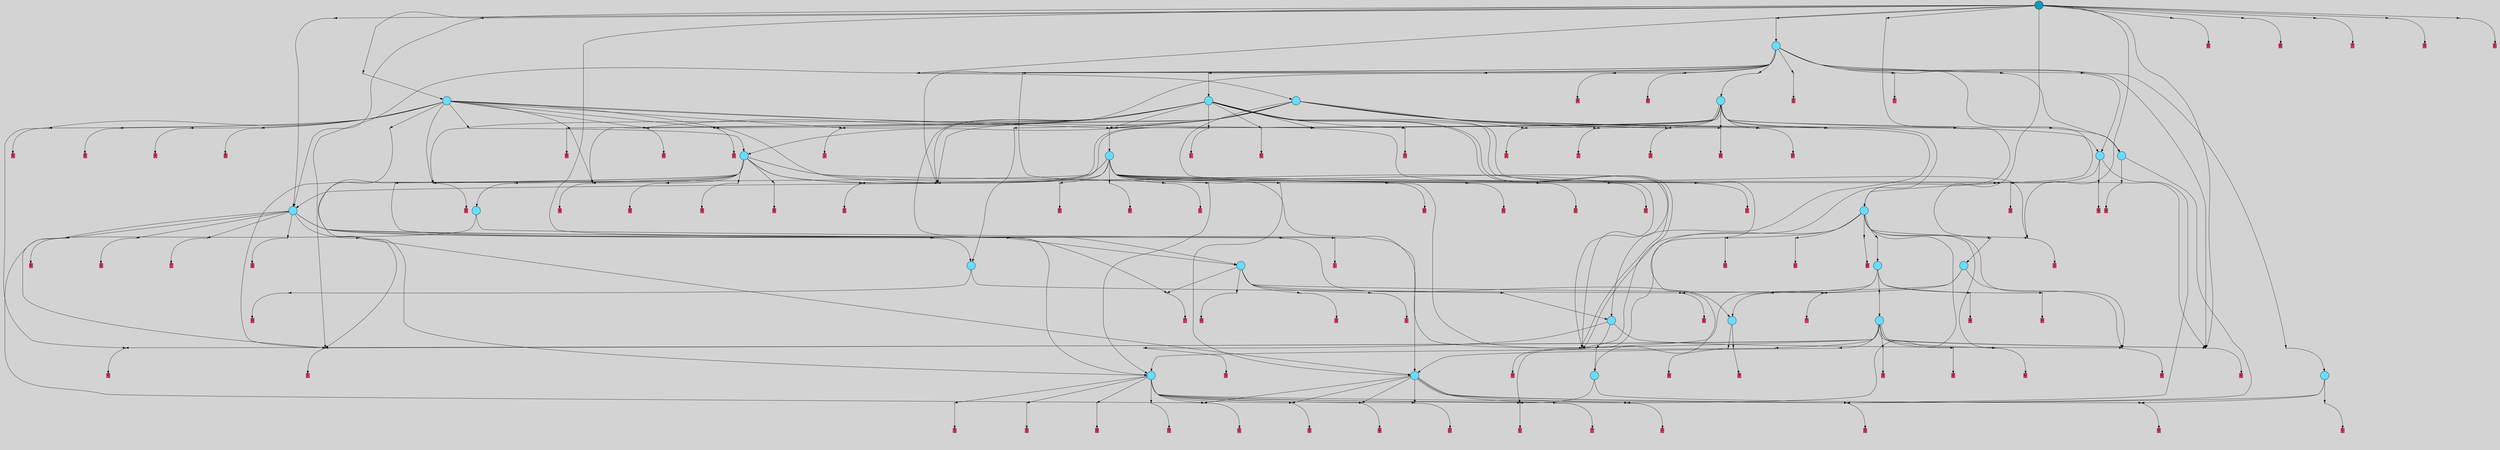 // File exported with GEGELATI v1.3.1
// On the 2024-04-08 19:31:57
// With the File::TPGGraphDotExporter
digraph{
	graph[pad = "0.212, 0.055" bgcolor = lightgray]
	node[shape=circle style = filled label = ""]
		T0 [fillcolor="#66ddff"]
		T1 [fillcolor="#66ddff"]
		T3 [fillcolor="#66ddff"]
		T4 [fillcolor="#66ddff"]
		T5 [fillcolor="#66ddff"]
		T6 [fillcolor="#66ddff"]
		T8 [fillcolor="#66ddff"]
		T13 [fillcolor="#66ddff"]
		T25 [fillcolor="#66ddff"]
		T40 [fillcolor="#66ddff"]
		T47 [fillcolor="#66ddff"]
		T56 [fillcolor="#66ddff"]
		T239 [fillcolor="#66ddff"]
		T262 [fillcolor="#66ddff"]
		T271 [fillcolor="#66ddff"]
		T336 [fillcolor="#66ddff"]
		T405 [fillcolor="#66ddff"]
		T448 [fillcolor="#66ddff"]
		T456 [fillcolor="#66ddff"]
		T520 [fillcolor="#66ddff"]
		T582 [fillcolor="#66ddff"]
		T597 [fillcolor="#66ddff"]
		T620 [fillcolor="#66ddff"]
		T841 [fillcolor="#1199bb"]
		P19674 [fillcolor="#cccccc" shape=point] //
		I19674 [shape=box style=invis label="6|4&4|3#2|1#4|0#1|6#4|7#2|4&#92;n0|2&1|2#0|3#1|2#4|4#0|2#0|2&#92;n7|4&2|2#2|6#0|5#3|3#0|1#0|3&#92;n1|0&0|5#3|4#1|2#4|3#4|4#1|7&#92;n5|4&2|0#4|4#1|3#4|1#3|6#2|3&#92;n4|6&1|7#2|3#3|2#4|6#3|1#0|0&#92;n7|3&1|0#3|0#0|4#3|3#3|4#2|3&#92;n3|0&0|2#2|5#2|6#1|3#3|6#0|4&#92;n7|7&4|7#1|6#3|1#3|5#0|5#2|7&#92;n7|2&2|4#3|6#3|5#0|0#4|5#1|4&#92;n"]
		P19674 -> I19674[style=invis]
		A12948 [fillcolor="#ff3366" shape=box margin=0.03 width=0 height=0 label="0"]
		T0 -> P19674 -> A12948
		P19675 [fillcolor="#cccccc" shape=point] //
		I19675 [shape=box style=invis label="3|1&4|0#4|3#0|5#1|3#0|2#2|2&#92;n6|3&4|1#0|1#1|7#1|0#0|2#2|7&#92;n1|1&0|1#1|7#3|6#1|6#1|7#3|1&#92;n"]
		P19675 -> I19675[style=invis]
		A12949 [fillcolor="#ff3366" shape=box margin=0.03 width=0 height=0 label="1"]
		T0 -> P19675 -> A12949
		P19676 [fillcolor="#cccccc" shape=point] //
		I19676 [shape=box style=invis label="6|3&2|2#3|7#1|3#0|3#2|2#4|6&#92;n5|3&2|1#1|7#3|2#1|1#1|5#2|7&#92;n3|0&3|5#2|6#2|7#2|5#3|3#1|1&#92;n6|0&2|3#4|0#4|7#1|3#3|1#0|3&#92;n"]
		P19676 -> I19676[style=invis]
		A12950 [fillcolor="#ff3366" shape=box margin=0.03 width=0 height=0 label="1"]
		T1 -> P19676 -> A12950
		P19677 [fillcolor="#cccccc" shape=point] //
		I19677 [shape=box style=invis label="1|5&0|0#2|7#2|6#3|5#3|5#0|3&#92;n4|6&4|7#4|7#0|1#4|6#1|6#2|1&#92;n6|4&3|3#4|2#4|7#3|2#2|0#1|3&#92;n8|3&2|3#1|2#3|0#1|5#4|4#3|4&#92;n6|1&1|6#3|3#2|5#2|1#4|6#1|3&#92;n8|1&1|5#4|4#0|0#4|4#3|1#4|2&#92;n3|1&0|7#3|0#2|4#4|3#2|2#4|6&#92;n5|6&0|5#4|0#2|5#2|2#2|6#3|6&#92;n9|6&3|2#0|5#2|6#4|6#4|2#0|6&#92;n5|7&3|7#3|5#3|4#1|4#1|1#4|3&#92;n"]
		P19677 -> I19677[style=invis]
		A12951 [fillcolor="#ff3366" shape=box margin=0.03 width=0 height=0 label="2"]
		T1 -> P19677 -> A12951
		P19678 [fillcolor="#cccccc" shape=point] //
		I19678 [shape=box style=invis label="9|2&4|4#0|0#4|0#0|3#3|7#3|7&#92;n3|4&3|7#1|0#1|3#2|6#0|6#4|2&#92;n2|6&3|7#3|5#4|4#1|0#2|4#4|0&#92;n1|0&1|1#2|0#2|1#4|2#3|4#2|2&#92;n11|4&1|5#3|1#3|6#2|1#1|6#3|5&#92;n2|4&0|5#3|6#2|5#4|2#3|2#0|1&#92;n"]
		P19678 -> I19678[style=invis]
		A12952 [fillcolor="#ff3366" shape=box margin=0.03 width=0 height=0 label="3"]
		T3 -> P19678 -> A12952
		P19679 [fillcolor="#cccccc" shape=point] //
		I19679 [shape=box style=invis label="0|0&1|1#4|4#0|2#2|1#4|3#0|1&#92;n10|2&0|6#4|5#1|1#0|7#2|6#0|0&#92;n8|2&3|2#1|0#2|3#1|7#4|3#1|2&#92;n5|1&3|7#2|0#0|4#1|1#4|4#0|4&#92;n"]
		P19679 -> I19679[style=invis]
		A12953 [fillcolor="#ff3366" shape=box margin=0.03 width=0 height=0 label="4"]
		T3 -> P19679 -> A12953
		P19680 [fillcolor="#cccccc" shape=point] //
		I19680 [shape=box style=invis label="9|7&2|1#4|5#0|0#3|0#2|6#2|4&#92;n5|1&4|4#2|1#4|4#2|2#2|6#1|6&#92;n6|4&1|7#2|5#3|2#0|6#3|3#3|1&#92;n1|0&4|1#4|4#1|3#3|0#1|1#4|3&#92;n8|0&1|2#2|7#1|4#0|5#0|5#3|4&#92;n"]
		P19680 -> I19680[style=invis]
		A12954 [fillcolor="#ff3366" shape=box margin=0.03 width=0 height=0 label="4"]
		T4 -> P19680 -> A12954
		P19681 [fillcolor="#cccccc" shape=point] //
		I19681 [shape=box style=invis label="6|2&0|2#4|1#4|7#2|0#3|0#3|7&#92;n6|1&4|2#1|1#1|7#2|3#0|0#4|5&#92;n6|7&4|1#0|2#0|4#4|0#4|6#1|0&#92;n6|3&1|4#3|1#1|6#3|6#4|2#1|0&#92;n0|4&0|4#4|2#0|5#3|5#4|0#2|6&#92;n2|2&0|4#3|7#4|5#1|5#4|6#1|7&#92;n9|1&2|6#4|3#3|7#1|0#0|2#3|5&#92;n10|2&2|5#1|1#1|6#2|0#4|0#1|1&#92;n5|7&2|7#1|0#4|3#1|0#4|7#1|6&#92;n"]
		P19681 -> I19681[style=invis]
		A12955 [fillcolor="#ff3366" shape=box margin=0.03 width=0 height=0 label="5"]
		T4 -> P19681 -> A12955
		P19682 [fillcolor="#cccccc" shape=point] //
		I19682 [shape=box style=invis label="1|0&0|2#0|6#4|4#3|5#3|0#2|7&#92;n2|3&3|5#0|2#0|5#2|3#3|2#1|7&#92;n9|6&3|5#1|5#1|6#2|4#4|0#0|3&#92;n0|5&4|0#3|5#2|3#1|5#1|5#3|6&#92;n0|3&0|1#4|4#4|4#3|7#3|5#2|2&#92;n7|0&2|6#2|5#0|7#0|2#3|1#4|1&#92;n"]
		P19682 -> I19682[style=invis]
		A12956 [fillcolor="#ff3366" shape=box margin=0.03 width=0 height=0 label="5"]
		T5 -> P19682 -> A12956
		P19683 [fillcolor="#cccccc" shape=point] //
		I19683 [shape=box style=invis label="5|4&4|2#0|6#4|4#4|3#2|0#3|0&#92;n3|6&1|4#4|7#2|1#0|4#4|7#1|2&#92;n9|6&1|3#1|1#0|0#0|1#2|4#1|4&#92;n0|4&0|4#3|7#2|4#2|2#0|4#1|7&#92;n10|1&2|6#1|1#0|3#1|4#3|7#0|5&#92;n"]
		P19683 -> I19683[style=invis]
		A12957 [fillcolor="#ff3366" shape=box margin=0.03 width=0 height=0 label="6"]
		T5 -> P19683 -> A12957
		P19684 [fillcolor="#cccccc" shape=point] //
		I19684 [shape=box style=invis label="6|4&3|4#4|2#2|3#0|3#1|1#4|7&#92;n10|3&3|3#3|3#1|4#2|0#4|5#2|4&#92;n6|3&2|3#2|0#4|2#4|0#1|2#0|4&#92;n1|2&4|0#2|7#4|6#0|2#0|0#0|3&#92;n0|4&3|1#3|3#1|6#0|0#0|3#3|6&#92;n4|2&0|5#1|1#2|5#4|2#2|7#3|0&#92;n2|3&4|2#3|3#3|4#1|0#0|7#4|5&#92;n8|3&3|0#2|0#2|5#2|6#2|6#4|6&#92;n"]
		P19684 -> I19684[style=invis]
		A12958 [fillcolor="#ff3366" shape=box margin=0.03 width=0 height=0 label="6"]
		T6 -> P19684 -> A12958
		P19685 [fillcolor="#cccccc" shape=point] //
		I19685 [shape=box style=invis label="3|3&3|3#3|2#1|6#4|7#2|3#2|3&#92;n9|6&2|2#0|5#3|7#3|4#3|2#2|4&#92;n8|3&0|3#0|0#1|6#0|0#4|5#0|6&#92;n"]
		P19685 -> I19685[style=invis]
		A12959 [fillcolor="#ff3366" shape=box margin=0.03 width=0 height=0 label="7"]
		T6 -> P19685 -> A12959
		P19686 [fillcolor="#cccccc" shape=point] //
		I19686 [shape=box style=invis label="11|1&0|3#1|6#1|0#2|2#2|4#2|3&#92;n6|0&0|6#1|3#4|4#4|0#4|2#3|7&#92;n10|6&1|4#0|7#2|2#3|0#1|6#0|6&#92;n11|6&4|2#2|2#1|1#0|7#0|5#3|6&#92;n5|7&0|5#4|3#1|1#0|1#0|0#2|7&#92;n6|6&3|0#4|5#4|3#2|7#4|5#4|2&#92;n4|4&0|0#2|3#2|5#2|7#1|5#2|1&#92;n"]
		P19686 -> I19686[style=invis]
		A12960 [fillcolor="#ff3366" shape=box margin=0.03 width=0 height=0 label="8"]
		T8 -> P19686 -> A12960
		P19687 [fillcolor="#cccccc" shape=point] //
		I19687 [shape=box style=invis label="10|6&4|1#1|4#1|6#1|1#0|0#4|0&#92;n8|6&3|6#0|2#3|5#1|4#2|6#2|0&#92;n1|0&4|0#0|5#2|1#3|3#2|3#1|6&#92;n0|3&4|5#3|2#0|0#3|4#3|6#1|7&#92;n0|0&4|6#3|2#1|2#2|0#4|0#0|6&#92;n9|2&3|2#4|3#1|5#3|7#2|2#1|7&#92;n4|7&0|0#4|4#1|2#0|1#4|2#3|7&#92;n11|2&3|0#3|0#3|4#2|4#3|0#1|1&#92;n"]
		P19687 -> I19687[style=invis]
		A12961 [fillcolor="#ff3366" shape=box margin=0.03 width=0 height=0 label="0"]
		T8 -> P19687 -> A12961
		T4 -> P19678
		T6 -> P19686
		T13 -> P19684
		P19688 [fillcolor="#cccccc" shape=point] //
		I19688 [shape=box style=invis label="3|3&3|3#3|2#1|6#4|7#2|3#2|3&#92;n8|3&0|3#0|0#1|6#0|0#4|5#0|6&#92;n9|6&2|2#0|5#3|7#3|4#3|2#0|4&#92;n"]
		P19688 -> I19688[style=invis]
		T13 -> P19688 -> T0
		P19689 [fillcolor="#cccccc" shape=point] //
		I19689 [shape=box style=invis label="9|2&4|4#0|0#4|0#0|3#3|7#3|4&#92;n1|0&1|1#2|0#2|1#4|2#3|4#2|2&#92;n2|6&3|7#3|5#4|4#1|0#2|4#4|0&#92;n3|4&3|7#1|0#1|3#2|6#0|6#4|2&#92;n11|4&1|5#3|1#3|6#2|1#1|6#3|5&#92;n2|4&0|5#3|6#2|5#4|2#3|2#0|1&#92;n"]
		P19689 -> I19689[style=invis]
		A12962 [fillcolor="#ff3366" shape=box margin=0.03 width=0 height=0 label="3"]
		T13 -> P19689 -> A12962
		T25 -> P19674
		P19690 [fillcolor="#cccccc" shape=point] //
		I19690 [shape=box style=invis label="11|7&4|6#4|3#1|7#0|5#4|0#1|4&#92;n6|3&4|1#0|1#1|7#1|1#0|2#2|7&#92;n1|1&0|1#1|7#3|6#1|6#1|7#3|1&#92;n3|1&4|0#4|3#0|5#1|3#0|2#2|2&#92;n"]
		P19690 -> I19690[style=invis]
		A12963 [fillcolor="#ff3366" shape=box margin=0.03 width=0 height=0 label="1"]
		T25 -> P19690 -> A12963
		T25 -> P19678
		P19691 [fillcolor="#cccccc" shape=point] //
		I19691 [shape=box style=invis label="2|5&3|7#4|2#0|2#2|6#4|4#1|6&#92;n6|5&2|6#1|0#3|3#0|5#1|4#1|3&#92;n9|5&0|6#3|4#0|2#2|3#0|4#4|4&#92;n6|5&3|0#2|5#2|0#1|1#4|1#2|3&#92;n8|7&2|4#4|3#4|7#2|0#2|0#0|6&#92;n9|3&2|7#2|7#4|6#4|0#3|2#2|3&#92;n"]
		P19691 -> I19691[style=invis]
		A12964 [fillcolor="#ff3366" shape=box margin=0.03 width=0 height=0 label="2"]
		T40 -> P19691 -> A12964
		P19692 [fillcolor="#cccccc" shape=point] //
		I19692 [shape=box style=invis label="5|6&1|0#3|2#0|2#0|3#0|2#3|0&#92;n4|0&1|5#2|2#3|5#0|1#4|0#1|5&#92;n"]
		P19692 -> I19692[style=invis]
		A12965 [fillcolor="#ff3366" shape=box margin=0.03 width=0 height=0 label="3"]
		T40 -> P19692 -> A12965
		P19693 [fillcolor="#cccccc" shape=point] //
		I19693 [shape=box style=invis label="0|0&3|1#1|3#2|6#0|0#0|2#3|6&#92;n8|3&2|1#2|6#2|5#3|2#0|3#3|3&#92;n3|3&1|0#3|4#0|3#0|4#1|5#4|5&#92;n6|1&2|0#2|5#0|4#1|5#2|2#4|6&#92;n"]
		P19693 -> I19693[style=invis]
		A12966 [fillcolor="#ff3366" shape=box margin=0.03 width=0 height=0 label="6"]
		T40 -> P19693 -> A12966
		P19694 [fillcolor="#cccccc" shape=point] //
		I19694 [shape=box style=invis label="6|4&4|3#2|1#4|0#1|6#4|7#2|4&#92;n0|2&1|2#0|3#1|5#4|4#0|2#0|2&#92;n7|4&2|2#2|6#0|5#3|3#0|1#0|3&#92;n7|3&1|0#3|0#0|4#3|3#3|4#2|3&#92;n4|6&1|7#2|3#3|2#4|6#3|1#0|0&#92;n1|0&0|5#3|4#1|2#4|3#4|4#1|7&#92;n3|0&0|2#2|5#2|6#1|3#3|6#0|4&#92;n7|7&4|7#1|6#3|1#3|5#0|5#2|7&#92;n7|2&2|4#3|6#3|5#0|0#4|5#1|4&#92;n"]
		P19694 -> I19694[style=invis]
		A12967 [fillcolor="#ff3366" shape=box margin=0.03 width=0 height=0 label="0"]
		T40 -> P19694 -> A12967
		T40 -> P19678
		P19695 [fillcolor="#cccccc" shape=point] //
		I19695 [shape=box style=invis label="4|5&3|6#2|2#2|4#4|0#0|7#0|5&#92;n5|1&4|3#1|0#4|7#2|3#4|2#2|0&#92;n4|5&2|2#0|6#4|4#4|3#1|4#4|5&#92;n4|1&3|5#3|4#3|5#0|4#0|4#2|7&#92;n3|5&3|3#1|5#2|2#2|7#0|7#0|7&#92;n10|4&4|4#1|7#1|1#0|1#3|7#4|6&#92;n"]
		P19695 -> I19695[style=invis]
		A12968 [fillcolor="#ff3366" shape=box margin=0.03 width=0 height=0 label="7"]
		T40 -> P19695 -> A12968
		T40 -> P19678
		T40 -> P19677
		P19696 [fillcolor="#cccccc" shape=point] //
		I19696 [shape=box style=invis label="6|3&2|2#3|7#1|3#0|3#2|2#4|6&#92;n6|0&2|3#4|0#4|7#1|3#3|1#0|3&#92;n3|0&3|5#2|6#2|7#2|5#3|3#1|1&#92;n5|2&2|1#1|7#3|2#1|1#1|5#2|7&#92;n"]
		P19696 -> I19696[style=invis]
		T47 -> P19696 -> T13
		T47 -> P19685
		P19697 [fillcolor="#cccccc" shape=point] //
		I19697 [shape=box style=invis label="3|4&3|7#1|0#1|3#2|6#0|6#4|2&#92;n2|6&3|7#3|5#4|4#1|0#2|4#4|0&#92;n2|4&0|5#3|6#2|5#4|2#3|2#0|1&#92;n11|4&1|5#3|1#3|6#2|1#1|6#3|5&#92;n1|0&3|1#2|0#2|1#4|2#3|4#2|2&#92;n"]
		P19697 -> I19697[style=invis]
		A12969 [fillcolor="#ff3366" shape=box margin=0.03 width=0 height=0 label="3"]
		T47 -> P19697 -> A12969
		P19698 [fillcolor="#cccccc" shape=point] //
		I19698 [shape=box style=invis label="4|5&2|2#0|6#4|4#4|3#1|4#4|5&#92;n3|1&4|7#4|4#0|7#3|5#2|2#3|3&#92;n5|1&4|3#1|0#4|7#2|3#4|2#2|0&#92;n4|5&3|6#2|2#2|4#4|0#0|7#0|5&#92;n4|1&3|5#3|4#3|5#0|4#0|4#2|7&#92;n3|5&3|3#1|3#2|2#2|7#0|7#0|7&#92;n10|4&4|4#1|7#1|1#0|1#3|7#4|6&#92;n"]
		P19698 -> I19698[style=invis]
		A12970 [fillcolor="#ff3366" shape=box margin=0.03 width=0 height=0 label="7"]
		T47 -> P19698 -> A12970
		P19699 [fillcolor="#cccccc" shape=point] //
		I19699 [shape=box style=invis label="6|3&2|2#3|7#1|3#0|3#2|2#4|6&#92;n6|0&2|3#4|0#4|7#1|3#3|1#0|3&#92;n3|2&3|5#2|6#2|7#2|5#3|3#1|1&#92;n5|3&2|1#1|7#3|2#1|1#1|5#2|7&#92;n"]
		P19699 -> I19699[style=invis]
		A12971 [fillcolor="#ff3366" shape=box margin=0.03 width=0 height=0 label="1"]
		T47 -> P19699 -> A12971
		P19700 [fillcolor="#cccccc" shape=point] //
		I19700 [shape=box style=invis label="6|4&4|3#2|1#4|0#1|6#4|7#2|4&#92;n5|4&2|0#4|4#1|3#4|1#3|6#2|3&#92;n7|4&2|2#2|6#0|5#3|3#0|3#0|3&#92;n1|0&0|5#3|4#1|2#4|3#4|4#1|7&#92;n0|2&1|2#0|3#1|2#4|4#0|2#0|2&#92;n4|6&1|7#2|3#3|2#4|6#3|1#0|0&#92;n7|3&1|0#3|0#0|4#3|3#3|4#2|3&#92;n3|0&0|2#2|5#2|6#1|3#3|6#0|4&#92;n7|7&4|7#1|6#3|1#3|5#0|5#2|7&#92;n7|2&2|4#3|6#3|5#0|0#4|5#1|4&#92;n"]
		P19700 -> I19700[style=invis]
		A12972 [fillcolor="#ff3366" shape=box margin=0.03 width=0 height=0 label="0"]
		T47 -> P19700 -> A12972
		T56 -> P19691
		T56 -> P19692
		T56 -> P19693
		T56 -> P19694
		P19701 [fillcolor="#cccccc" shape=point] //
		I19701 [shape=box style=invis label="1|0&1|1#2|0#2|1#4|2#3|4#2|2&#92;n7|1&3|5#0|5#1|2#4|6#4|1#4|1&#92;n3|4&3|7#1|0#1|3#2|6#0|6#4|2&#92;n2|6&3|7#3|5#4|4#1|0#2|4#4|0&#92;n9|2&4|4#0|0#4|0#0|3#3|7#3|7&#92;n11|4&1|5#3|1#3|6#2|7#1|6#3|5&#92;n2|4&0|5#3|6#2|5#4|2#3|2#0|1&#92;n"]
		P19701 -> I19701[style=invis]
		A12973 [fillcolor="#ff3366" shape=box margin=0.03 width=0 height=0 label="3"]
		T56 -> P19701 -> A12973
		T56 -> P19678
		T56 -> P19677
		T56 -> P19675
		P19702 [fillcolor="#cccccc" shape=point] //
		I19702 [shape=box style=invis label="5|6&1|3#3|2#0|2#0|3#0|2#3|0&#92;n"]
		P19702 -> I19702[style=invis]
		A12974 [fillcolor="#ff3366" shape=box margin=0.03 width=0 height=0 label="3"]
		T56 -> P19702 -> A12974
		P19703 [fillcolor="#cccccc" shape=point] //
		I19703 [shape=box style=invis label="11|4&1|5#3|1#3|6#2|1#1|6#3|5&#92;n3|4&3|7#1|0#1|3#2|6#0|6#4|2&#92;n4|5&1|6#1|7#0|0#3|3#3|5#2|3&#92;n2|6&3|7#3|5#4|4#1|0#2|4#4|0&#92;n1|0&1|1#2|0#2|1#4|2#3|4#2|2&#92;n9|2&4|4#0|0#4|0#0|3#3|7#3|7&#92;n2|4&0|5#3|6#2|5#3|2#3|2#0|1&#92;n"]
		P19703 -> I19703[style=invis]
		A12975 [fillcolor="#ff3366" shape=box margin=0.03 width=0 height=0 label="3"]
		T56 -> P19703 -> A12975
		P19704 [fillcolor="#cccccc" shape=point] //
		I19704 [shape=box style=invis label="6|4&4|3#2|1#4|0#1|6#4|7#2|4&#92;n0|2&1|2#0|3#1|2#4|4#0|2#0|2&#92;n7|4&2|2#2|6#0|5#3|3#0|1#0|3&#92;n1|0&0|5#3|4#1|2#4|3#4|4#1|7&#92;n5|4&2|0#0|4#1|3#4|1#3|6#2|3&#92;n4|6&1|7#2|3#3|2#4|6#3|1#0|0&#92;n7|2&2|4#3|6#3|5#0|0#4|5#1|4&#92;n3|0&0|2#2|5#2|6#1|3#3|6#0|4&#92;n7|7&4|7#1|6#3|1#3|5#0|5#2|7&#92;n7|3&1|0#3|0#0|4#3|3#3|4#2|3&#92;n"]
		P19704 -> I19704[style=invis]
		A12976 [fillcolor="#ff3366" shape=box margin=0.03 width=0 height=0 label="0"]
		T56 -> P19704 -> A12976
		P19705 [fillcolor="#cccccc" shape=point] //
		I19705 [shape=box style=invis label="10|6&1|0#3|2#0|2#0|3#0|0#2|0&#92;n2|3&3|2#1|1#1|0#2|1#3|4#4|0&#92;n4|0&1|5#2|2#3|5#0|1#4|0#1|5&#92;n11|2&3|4#0|6#0|2#1|6#2|3#0|4&#92;n"]
		P19705 -> I19705[style=invis]
		T239 -> P19705 -> T56
		P19706 [fillcolor="#cccccc" shape=point] //
		I19706 [shape=box style=invis label="1|0&3|5#0|7#0|3#2|4#4|7#0|5&#92;n6|4&4|3#2|1#4|0#1|6#4|7#2|4&#92;n3|0&0|2#2|5#2|6#1|3#3|6#0|4&#92;n7|3&1|0#3|0#0|4#3|3#3|4#2|3&#92;n5|4&2|0#4|4#1|3#1|4#3|6#2|3&#92;n7|2&2|4#3|6#3|5#0|0#4|5#1|4&#92;n2|5&3|7#1|3#2|5#0|1#0|5#4|6&#92;n1|0&0|5#3|4#1|2#4|3#4|4#1|7&#92;n7|7&0|7#1|6#3|1#3|5#0|5#2|7&#92;n7|4&2|2#2|6#0|5#3|3#3|1#0|3&#92;n"]
		P19706 -> I19706[style=invis]
		A12977 [fillcolor="#ff3366" shape=box margin=0.03 width=0 height=0 label="0"]
		T239 -> P19706 -> A12977
		P19707 [fillcolor="#cccccc" shape=point] //
		I19707 [shape=box style=invis label="9|1&4|6#2|4#3|0#0|3#0|1#4|1&#92;n3|2&2|6#3|2#3|2#1|6#2|6#4|0&#92;n9|3&3|0#4|3#0|0#0|6#2|1#4|5&#92;n9|2&4|5#1|7#0|0#1|3#1|3#3|6&#92;n5|0&1|2#1|2#4|3#4|4#0|0#0|3&#92;n"]
		P19707 -> I19707[style=invis]
		A12978 [fillcolor="#ff3366" shape=box margin=0.03 width=0 height=0 label="3"]
		T239 -> P19707 -> A12978
		P19708 [fillcolor="#cccccc" shape=point] //
		I19708 [shape=box style=invis label="6|0&3|7#1|1#3|6#0|5#4|5#2|2&#92;n2|6&2|4#3|4#4|4#0|6#2|2#4|6&#92;n7|1&4|3#4|1#3|5#3|2#3|0#0|3&#92;n6|4&2|3#1|2#0|0#2|2#4|7#1|2&#92;n"]
		P19708 -> I19708[style=invis]
		A12979 [fillcolor="#ff3366" shape=box margin=0.03 width=0 height=0 label="1"]
		T239 -> P19708 -> A12979
		P19709 [fillcolor="#cccccc" shape=point] //
		I19709 [shape=box style=invis label="1|0&4|1#4|4#1|3#3|0#1|1#4|3&#92;n9|7&2|1#4|5#0|0#3|0#2|6#2|4&#92;n5|1&4|4#2|1#4|4#2|2#2|6#1|6&#92;n6|4&1|7#2|5#3|2#0|6#3|3#3|1&#92;n8|0&1|0#2|3#1|4#0|5#0|5#3|4&#92;n"]
		P19709 -> I19709[style=invis]
		A12980 [fillcolor="#ff3366" shape=box margin=0.03 width=0 height=0 label="4"]
		T239 -> P19709 -> A12980
		P19710 [fillcolor="#cccccc" shape=point] //
		I19710 [shape=box style=invis label="6|4&3|4#4|2#2|3#0|3#1|1#4|7&#92;n10|3&3|3#3|3#1|4#2|0#4|5#2|4&#92;n4|2&0|5#1|1#2|5#4|2#2|7#3|6&#92;n1|2&4|0#2|7#4|6#0|2#0|0#0|3&#92;n0|4&3|1#3|3#1|6#0|0#0|3#3|6&#92;n8|3&3|0#2|0#2|5#2|6#2|6#4|6&#92;n2|3&4|2#3|3#3|6#1|0#0|7#4|5&#92;n6|3&2|3#2|0#4|2#4|0#1|2#0|4&#92;n7|0&0|6#2|1#0|0#2|5#3|1#3|0&#92;n"]
		P19710 -> I19710[style=invis]
		A12981 [fillcolor="#ff3366" shape=box margin=0.03 width=0 height=0 label="6"]
		T239 -> P19710 -> A12981
		P19711 [fillcolor="#cccccc" shape=point] //
		I19711 [shape=box style=invis label="1|0&3|5#0|7#0|3#2|4#4|7#0|5&#92;n6|4&4|3#2|1#4|0#1|6#4|7#2|4&#92;n3|0&0|2#2|5#2|6#1|3#3|6#0|4&#92;n7|3&1|0#3|0#0|4#3|3#3|4#2|3&#92;n5|4&2|0#4|4#1|3#1|1#3|6#2|3&#92;n7|4&2|2#2|6#0|5#3|3#3|1#0|3&#92;n2|5&3|7#1|3#2|5#0|1#0|5#4|6&#92;n1|0&0|5#3|4#1|2#4|3#4|4#1|7&#92;n7|7&0|7#1|6#3|1#3|5#0|5#2|7&#92;n7|2&2|4#3|6#3|5#0|0#4|5#1|4&#92;n"]
		P19711 -> I19711[style=invis]
		A12982 [fillcolor="#ff3366" shape=box margin=0.03 width=0 height=0 label="0"]
		T239 -> P19711 -> A12982
		T239 -> P19709
		P19712 [fillcolor="#cccccc" shape=point] //
		I19712 [shape=box style=invis label="8|2&3|2#1|0#2|3#1|7#4|3#1|2&#92;n10|2&0|6#4|5#1|1#0|7#2|6#3|0&#92;n0|0&1|1#4|4#0|2#2|1#4|3#0|1&#92;n5|1&3|7#2|0#0|4#1|1#4|4#0|4&#92;n0|6&0|5#0|4#3|1#0|5#2|6#0|4&#92;n"]
		P19712 -> I19712[style=invis]
		A12983 [fillcolor="#ff3366" shape=box margin=0.03 width=0 height=0 label="4"]
		T239 -> P19712 -> A12983
		P19713 [fillcolor="#cccccc" shape=point] //
		I19713 [shape=box style=invis label="6|5&4|1#0|1#1|7#1|1#0|2#2|7&#92;n2|0&3|1#4|7#2|6#3|1#1|3#4|6&#92;n3|4&4|6#2|0#2|6#2|7#0|7#3|2&#92;n3|4&0|7#3|3#3|0#2|2#3|3#2|7&#92;n0|4&2|1#2|2#0|4#2|2#2|0#1|4&#92;n"]
		P19713 -> I19713[style=invis]
		T239 -> P19713 -> T40
		P19714 [fillcolor="#cccccc" shape=point] //
		I19714 [shape=box style=invis label="4|0&1|7#2|3#2|2#4|6#3|1#0|0&#92;n7|5&2|2#2|6#0|5#3|3#0|1#0|3&#92;n7|2&2|4#3|6#3|5#0|0#1|5#1|4&#92;n1|3&3|2#1|5#0|5#4|4#2|6#0|4&#92;n1|0&0|5#3|4#1|2#4|3#4|4#1|7&#92;n5|4&2|0#4|4#1|3#4|1#3|6#2|3&#92;n6|4&4|3#2|1#4|0#1|6#4|7#2|4&#92;n"]
		P19714 -> I19714[style=invis]
		T262 -> P19714 -> T239
		T262 -> P19711
		P19715 [fillcolor="#cccccc" shape=point] //
		I19715 [shape=box style=invis label="1|0&4|1#4|4#1|3#3|0#1|1#4|3&#92;n5|1&4|4#2|1#4|4#2|2#2|6#1|6&#92;n11|4&1|2#2|6#3|3#3|2#1|1#1|7&#92;n9|0&0|1#3|3#3|5#4|6#0|4#1|5&#92;n6|4&1|7#2|5#3|2#0|6#3|3#3|1&#92;n8|0&1|2#2|3#1|4#0|5#0|5#3|4&#92;n"]
		P19715 -> I19715[style=invis]
		A12984 [fillcolor="#ff3366" shape=box margin=0.03 width=0 height=0 label="4"]
		T262 -> P19715 -> A12984
		P19716 [fillcolor="#cccccc" shape=point] //
		I19716 [shape=box style=invis label="7|2&2|4#0|6#3|5#0|0#0|5#1|4&#92;n1|0&0|5#3|4#1|2#4|3#4|4#1|4&#92;n6|5&0|5#3|7#0|1#2|4#4|5#4|7&#92;n2|5&3|7#1|3#2|5#3|5#0|5#4|6&#92;n3|0&0|2#2|5#2|6#1|3#3|6#0|4&#92;n7|4&2|2#2|6#0|5#3|3#3|1#0|4&#92;n5|4&2|0#4|4#1|3#1|1#3|6#2|3&#92;n6|1&4|3#2|1#4|0#1|6#1|7#2|4&#92;n7|3&1|0#3|0#0|4#3|3#3|4#2|3&#92;n"]
		P19716 -> I19716[style=invis]
		A12985 [fillcolor="#ff3366" shape=box margin=0.03 width=0 height=0 label="0"]
		T262 -> P19716 -> A12985
		P19717 [fillcolor="#cccccc" shape=point] //
		I19717 [shape=box style=invis label="11|1&0|3#1|6#1|0#2|2#2|4#0|3&#92;n6|0&0|6#1|3#4|4#4|0#4|2#3|7&#92;n10|6&1|4#0|7#2|2#3|0#1|6#0|6&#92;n11|6&4|2#2|2#1|1#0|7#0|5#3|6&#92;n5|7&0|5#4|3#1|1#0|1#0|0#2|7&#92;n4|4&0|4#2|3#2|5#2|7#1|5#2|1&#92;n2|7&0|6#2|2#4|3#4|5#3|5#2|0&#92;n"]
		P19717 -> I19717[style=invis]
		T262 -> P19717 -> T5
		P19718 [fillcolor="#cccccc" shape=point] //
		I19718 [shape=box style=invis label="3|0&0|2#2|5#1|6#1|3#3|6#0|4&#92;n1|6&3|2#4|0#1|4#4|7#4|4#0|4&#92;n6|4&4|3#2|5#4|0#1|6#4|7#2|4&#92;n7|3&1|0#3|0#0|4#3|3#3|4#2|3&#92;n1|0&0|5#2|4#3|2#4|3#4|4#1|7&#92;n3|4&3|0#4|4#1|3#4|1#3|6#4|3&#92;n7|4&2|2#2|6#0|5#3|3#0|3#0|3&#92;n0|2&0|2#0|3#1|2#4|4#0|2#0|2&#92;n7|2&2|4#3|6#3|5#1|0#4|5#1|4&#92;n7|7&4|7#1|6#3|1#3|5#0|3#2|7&#92;n"]
		P19718 -> I19718[style=invis]
		A12986 [fillcolor="#ff3366" shape=box margin=0.03 width=0 height=0 label="0"]
		T271 -> P19718 -> A12986
		P19719 [fillcolor="#cccccc" shape=point] //
		I19719 [shape=box style=invis label="6|4&1|7#2|5#3|2#0|6#3|3#3|1&#92;n9|7&2|1#4|5#0|0#3|0#2|6#2|4&#92;n9|0&0|1#3|3#3|5#4|6#0|4#1|5&#92;n5|0&4|4#2|1#4|4#2|2#2|6#1|6&#92;n1|0&4|1#4|4#1|3#3|0#1|1#4|3&#92;n"]
		P19719 -> I19719[style=invis]
		A12987 [fillcolor="#ff3366" shape=box margin=0.03 width=0 height=0 label="4"]
		T271 -> P19719 -> A12987
		P19720 [fillcolor="#cccccc" shape=point] //
		I19720 [shape=box style=invis label="4|5&3|6#2|2#4|6#2|0#0|7#0|5&#92;n4|1&3|5#3|4#3|5#0|4#0|5#2|7&#92;n10|4&0|2#0|2#2|7#1|5#1|1#1|2&#92;n3|5&1|4#3|6#4|4#2|5#1|1#0|5&#92;n1|0&3|3#4|0#4|5#3|3#2|5#3|1&#92;n4|4&1|1#4|4#4|1#2|4#2|1#0|3&#92;n"]
		P19720 -> I19720[style=invis]
		T271 -> P19720 -> T47
		P19721 [fillcolor="#cccccc" shape=point] //
		I19721 [shape=box style=invis label="6|5&4|1#0|1#1|7#1|1#0|2#2|7&#92;n0|4&2|1#2|2#0|4#2|2#2|0#1|4&#92;n3|4&4|6#2|0#2|6#2|7#0|7#3|2&#92;n2|0&3|1#4|7#2|6#3|1#1|3#4|5&#92;n"]
		P19721 -> I19721[style=invis]
		T271 -> P19721 -> T40
		P19722 [fillcolor="#cccccc" shape=point] //
		I19722 [shape=box style=invis label="5|4&4|3#2|1#4|0#1|6#4|7#2|4&#92;n2|5&2|2#0|4#3|0#2|6#1|2#1|4&#92;n5|4&2|0#4|4#1|3#4|1#3|6#2|3&#92;n7|3&1|0#3|0#0|4#3|3#3|4#2|3&#92;n1|0&0|5#3|4#1|2#4|3#4|4#1|7&#92;n0|2&1|2#0|3#1|2#4|4#0|2#0|2&#92;n4|6&1|7#2|3#3|2#4|6#3|1#0|0&#92;n7|4&2|2#2|6#0|5#3|3#0|1#0|3&#92;n3|0&0|2#2|5#2|6#1|3#3|6#0|4&#92;n7|7&4|7#1|6#3|1#3|5#0|6#2|7&#92;n"]
		P19722 -> I19722[style=invis]
		T271 -> P19722 -> T0
		P19723 [fillcolor="#cccccc" shape=point] //
		I19723 [shape=box style=invis label="7|0&4|5#2|0#2|1#1|3#1|1#3|1&#92;n4|1&3|5#3|4#3|5#0|4#0|4#2|7&#92;n3|5&3|3#1|3#2|2#2|7#0|7#0|7&#92;n6|0&0|3#0|5#0|3#1|7#4|1#4|5&#92;n4|5&3|6#2|2#2|4#4|0#0|7#0|5&#92;n4|5&2|2#0|6#4|4#4|3#1|4#4|5&#92;n3|1&4|7#4|4#0|7#3|5#2|2#3|3&#92;n10|4&4|4#1|7#1|1#0|1#3|7#4|6&#92;n"]
		P19723 -> I19723[style=invis]
		A12988 [fillcolor="#ff3366" shape=box margin=0.03 width=0 height=0 label="7"]
		T271 -> P19723 -> A12988
		P19724 [fillcolor="#cccccc" shape=point] //
		I19724 [shape=box style=invis label="5|0&3|2#4|6#1|0#3|1#1|3#2|1&#92;n9|6&2|2#0|5#4|7#3|4#3|2#0|4&#92;n"]
		P19724 -> I19724[style=invis]
		T271 -> P19724 -> T8
		T271 -> P19711
		P19725 [fillcolor="#cccccc" shape=point] //
		I19725 [shape=box style=invis label="1|0&4|1#4|4#1|3#3|0#1|1#4|3&#92;n5|1&4|4#2|1#4|4#2|2#2|6#1|6&#92;n9|0&2|1#4|5#0|0#3|0#2|6#2|4&#92;n6|4&1|7#2|5#3|2#0|6#3|3#3|1&#92;n8|0&1|0#2|3#1|4#0|5#0|5#3|4&#92;n"]
		P19725 -> I19725[style=invis]
		A12989 [fillcolor="#ff3366" shape=box margin=0.03 width=0 height=0 label="4"]
		T271 -> P19725 -> A12989
		T271 -> P19708
		P19726 [fillcolor="#cccccc" shape=point] //
		I19726 [shape=box style=invis label="9|5&2|4#2|3#4|4#0|6#0|0#2|4&#92;n4|0&1|5#2|2#3|5#0|1#4|0#1|5&#92;n5|6&1|0#3|2#0|2#0|3#0|5#3|0&#92;n"]
		P19726 -> I19726[style=invis]
		A12990 [fillcolor="#ff3366" shape=box margin=0.03 width=0 height=0 label="3"]
		T336 -> P19726 -> A12990
		T336 -> P19684
		P19727 [fillcolor="#cccccc" shape=point] //
		I19727 [shape=box style=invis label="8|0&4|3#4|7#2|3#0|1#4|5#3|1&#92;n7|3&1|0#3|0#3|4#3|3#3|4#2|3&#92;n1|0&0|5#3|4#1|2#4|3#4|4#1|7&#92;n7|4&2|1#2|6#0|5#3|3#0|1#0|3&#92;n0|2&1|2#0|3#1|2#4|4#0|2#0|2&#92;n4|6&1|7#2|3#3|2#4|6#3|1#0|0&#92;n3|0&0|2#2|5#2|6#1|3#3|6#0|3&#92;n7|7&4|7#1|6#3|1#3|5#0|5#2|7&#92;n7|2&2|4#3|6#3|5#0|0#4|5#1|4&#92;n"]
		P19727 -> I19727[style=invis]
		A12991 [fillcolor="#ff3366" shape=box margin=0.03 width=0 height=0 label="0"]
		T336 -> P19727 -> A12991
		T336 -> P19675
		P19728 [fillcolor="#cccccc" shape=point] //
		I19728 [shape=box style=invis label="6|4&4|3#2|1#4|6#1|6#4|7#2|4&#92;n7|7&4|7#1|6#3|1#3|5#0|5#2|7&#92;n7|4&2|2#2|6#0|5#3|3#0|1#0|3&#92;n1|0&0|5#3|4#1|2#4|3#4|4#1|7&#92;n5|4&2|0#4|4#1|3#2|1#3|6#2|3&#92;n7|2&2|4#3|6#3|5#0|0#4|5#1|4&#92;n7|3&1|0#3|0#0|4#3|3#3|4#2|3&#92;n3|0&0|2#2|5#2|6#1|3#3|6#0|4&#92;n4|3&1|7#2|3#3|2#4|6#3|1#0|0&#92;n0|2&1|2#0|3#1|2#4|4#0|2#0|2&#92;n"]
		P19728 -> I19728[style=invis]
		A12992 [fillcolor="#ff3366" shape=box margin=0.03 width=0 height=0 label="0"]
		T336 -> P19728 -> A12992
		P19729 [fillcolor="#cccccc" shape=point] //
		I19729 [shape=box style=invis label="6|4&3|4#4|2#2|3#0|1#1|1#4|7&#92;n7|0&0|6#2|1#0|0#2|5#3|1#3|0&#92;n4|2&0|5#1|1#2|5#4|2#2|7#3|6&#92;n1|2&4|0#2|7#4|6#0|2#0|0#0|3&#92;n0|4&3|1#3|3#1|6#0|0#0|3#3|6&#92;n8|3&3|0#2|0#2|5#2|6#2|6#4|6&#92;n2|3&4|2#3|3#3|6#1|0#0|7#4|5&#92;n6|3&2|3#2|0#4|2#4|0#1|2#0|4&#92;n10|3&3|3#3|3#1|4#2|0#4|5#2|4&#92;n"]
		P19729 -> I19729[style=invis]
		A12993 [fillcolor="#ff3366" shape=box margin=0.03 width=0 height=0 label="6"]
		T336 -> P19729 -> A12993
		P19730 [fillcolor="#cccccc" shape=point] //
		I19730 [shape=box style=invis label="8|3&1|3#1|2#3|0#1|0#4|4#3|4&#92;n3|1&0|7#3|0#1|4#4|3#2|2#4|6&#92;n5|7&3|7#1|1#3|5#3|1#1|4#2|2&#92;n10|4&0|0#1|6#2|2#4|7#1|7#0|6&#92;n6|4&3|3#4|2#4|7#3|2#1|0#3|3&#92;n5|6&0|1#4|0#2|0#2|2#2|6#3|7&#92;n0|3&0|4#4|1#4|6#1|2#3|6#0|3&#92;n9|2&3|2#0|5#0|6#4|6#4|2#0|6&#92;n6|0&3|2#3|3#2|5#0|0#0|4#4|6&#92;n"]
		P19730 -> I19730[style=invis]
		T336 -> P19730 -> T262
		T336 -> P19710
		T336 -> P19694
		T405 -> P19708
		P19731 [fillcolor="#cccccc" shape=point] //
		I19731 [shape=box style=invis label="6|5&4|3#0|1#1|7#1|1#0|2#2|7&#92;n2|0&3|2#4|7#2|6#3|1#1|3#4|6&#92;n4|1&0|5#0|2#3|2#4|4#3|4#4|3&#92;n"]
		P19731 -> I19731[style=invis]
		T405 -> P19731 -> T40
		T405 -> P19709
		P19732 [fillcolor="#cccccc" shape=point] //
		I19732 [shape=box style=invis label="0|2&1|2#0|3#1|2#4|4#0|2#0|2&#92;n9|4&4|1#1|7#2|3#1|3#2|7#2|2&#92;n6|4&4|3#2|1#4|0#1|6#4|7#2|4&#92;n11|7&4|2#1|6#3|1#3|5#0|5#2|7&#92;n6|0&0|7#2|2#3|0#1|4#0|0#3|4&#92;n5|4&2|0#4|4#1|3#4|1#3|4#2|3&#92;n5|0&1|4#2|1#1|1#3|7#0|7#3|7&#92;n7|3&1|0#3|0#0|4#3|3#3|4#2|3&#92;n3|0&0|0#2|5#2|6#1|3#3|6#0|4&#92;n10|3&0|4#3|6#2|2#1|2#1|6#4|2&#92;n"]
		P19732 -> I19732[style=invis]
		A12994 [fillcolor="#ff3366" shape=box margin=0.03 width=0 height=0 label="0"]
		T405 -> P19732 -> A12994
		P19733 [fillcolor="#cccccc" shape=point] //
		I19733 [shape=box style=invis label="7|4&2|2#2|6#0|5#3|3#3|1#0|3&#92;n7|2&2|4#3|6#3|5#0|4#4|5#1|6&#92;n7|3&1|3#3|0#0|4#3|3#3|4#2|3&#92;n5|4&2|0#4|4#0|3#1|1#3|6#2|3&#92;n7|7&3|6#4|0#3|7#3|7#3|3#0|2&#92;n2|5&3|7#1|3#2|5#0|1#0|5#0|6&#92;n7|7&0|7#1|6#3|1#3|5#0|5#2|7&#92;n3|6&0|2#2|5#2|6#1|3#3|6#0|4&#92;n"]
		P19733 -> I19733[style=invis]
		A12995 [fillcolor="#ff3366" shape=box margin=0.03 width=0 height=0 label="0"]
		T405 -> P19733 -> A12995
		P19734 [fillcolor="#cccccc" shape=point] //
		I19734 [shape=box style=invis label="1|5&0|0#2|7#2|6#3|5#3|5#0|3&#92;n4|6&4|7#4|7#0|1#4|6#1|6#2|1&#92;n6|4&3|3#4|2#4|7#3|2#2|0#1|3&#92;n8|3&2|3#1|2#3|0#1|5#4|4#3|4&#92;n5|7&3|7#3|0#3|4#1|4#1|1#4|2&#92;n8|1&1|5#4|4#0|0#4|4#3|1#4|2&#92;n5|6&0|5#4|0#2|5#2|2#2|6#3|6&#92;n6|0&3|2#2|0#0|1#2|0#3|3#2|6&#92;n6|3&1|6#3|3#2|5#2|1#4|6#1|3&#92;n"]
		P19734 -> I19734[style=invis]
		A12996 [fillcolor="#ff3366" shape=box margin=0.03 width=0 height=0 label="2"]
		T405 -> P19734 -> A12996
		T405 -> P19711
		P19735 [fillcolor="#cccccc" shape=point] //
		I19735 [shape=box style=invis label="6|0&0|2#4|1#2|4#2|0#1|7#1|6&#92;n5|0&2|5#1|1#3|6#3|7#1|4#1|4&#92;n"]
		P19735 -> I19735[style=invis]
		A12997 [fillcolor="#ff3366" shape=box margin=0.03 width=0 height=0 label="1"]
		T405 -> P19735 -> A12997
		P19736 [fillcolor="#cccccc" shape=point] //
		I19736 [shape=box style=invis label="9|1&4|6#1|4#3|0#0|3#0|1#4|1&#92;n3|2&2|6#3|2#0|2#1|6#2|6#4|0&#92;n9|3&3|0#4|3#0|0#0|6#2|1#4|5&#92;n9|2&4|5#1|7#0|0#1|3#1|3#3|6&#92;n5|0&1|2#1|2#4|3#4|4#0|0#0|3&#92;n"]
		P19736 -> I19736[style=invis]
		A12998 [fillcolor="#ff3366" shape=box margin=0.03 width=0 height=0 label="3"]
		T405 -> P19736 -> A12998
		P19737 [fillcolor="#cccccc" shape=point] //
		I19737 [shape=box style=invis label="0|2&1|2#0|3#1|2#4|4#0|2#0|2&#92;n9|4&4|1#1|7#2|3#1|3#2|7#2|2&#92;n6|4&4|3#2|1#4|0#1|6#4|7#2|4&#92;n11|7&4|2#1|6#3|1#3|5#0|5#2|7&#92;n6|0&0|7#2|2#3|0#1|4#0|0#3|4&#92;n5|0&1|4#2|5#1|1#3|7#0|7#3|7&#92;n5|4&2|0#4|4#1|3#4|1#3|4#2|3&#92;n7|3&1|0#3|0#0|4#3|3#3|4#2|3&#92;n3|0&0|0#2|5#2|6#1|3#3|6#0|4&#92;n10|3&0|4#3|6#2|2#1|2#1|6#4|2&#92;n"]
		P19737 -> I19737[style=invis]
		A12999 [fillcolor="#ff3366" shape=box margin=0.03 width=0 height=0 label="0"]
		T405 -> P19737 -> A12999
		P19738 [fillcolor="#cccccc" shape=point] //
		I19738 [shape=box style=invis label="6|2&1|7#4|6#4|0#3|2#4|6#0|2&#92;n8|7&3|0#3|5#3|7#0|5#3|3#3|1&#92;n5|0&3|6#1|3#1|2#2|7#3|5#3|7&#92;n0|4&0|6#2|4#0|6#0|4#4|2#3|2&#92;n4|7&3|6#0|7#4|7#1|2#2|1#3|4&#92;n1|5&0|4#3|4#4|0#1|3#4|2#3|6&#92;n8|0&3|0#2|6#2|6#4|4#0|6#2|7&#92;n"]
		P19738 -> I19738[style=invis]
		T405 -> P19738 -> T271
		P19739 [fillcolor="#cccccc" shape=point] //
		I19739 [shape=box style=invis label="6|4&4|3#2|1#4|0#1|6#4|7#2|4&#92;n7|4&2|2#2|6#0|5#3|3#0|1#0|3&#92;n7|2&0|7#1|7#4|3#0|4#4|3#1|4&#92;n0|2&1|2#0|3#1|2#4|4#0|2#0|2&#92;n5|4&2|0#0|4#1|3#4|1#3|6#2|6&#92;n7|3&1|0#3|0#0|4#3|3#3|4#2|3&#92;n7|2&2|4#3|6#3|5#0|0#4|5#1|4&#92;n3|0&0|2#2|5#2|6#1|3#3|6#0|4&#92;n7|7&4|7#1|6#3|1#3|5#0|5#2|7&#92;n4|7&1|7#2|3#3|2#4|6#3|1#0|0&#92;n"]
		P19739 -> I19739[style=invis]
		A13000 [fillcolor="#ff3366" shape=box margin=0.03 width=0 height=0 label="0"]
		T405 -> P19739 -> A13000
		P19740 [fillcolor="#cccccc" shape=point] //
		I19740 [shape=box style=invis label="7|5&1|7#0|5#4|2#3|6#2|0#0|0&#92;n4|3&2|1#0|6#1|3#2|2#3|7#1|4&#92;n4|0&1|7#2|2#4|5#0|1#4|0#1|5&#92;n10|7&3|5#0|2#3|2#0|6#4|0#1|3&#92;n"]
		P19740 -> I19740[style=invis]
		A13001 [fillcolor="#ff3366" shape=box margin=0.03 width=0 height=0 label="3"]
		T405 -> P19740 -> A13001
		P19741 [fillcolor="#cccccc" shape=point] //
		I19741 [shape=box style=invis label="4|0&1|5#2|2#3|5#0|1#4|0#1|4&#92;n"]
		P19741 -> I19741[style=invis]
		T405 -> P19741 -> T56
		P19742 [fillcolor="#cccccc" shape=point] //
		I19742 [shape=box style=invis label="6|4&4|3#2|1#4|0#1|6#4|7#2|4&#92;n7|4&2|2#2|6#0|5#3|3#0|1#0|3&#92;n1|0&0|5#3|4#1|2#4|3#4|4#1|7&#92;n5|4&2|0#4|4#1|3#4|1#3|6#2|3&#92;n4|6&1|7#2|3#3|2#4|6#3|1#0|0&#92;n7|3&1|0#4|0#0|4#3|3#3|4#2|3&#92;n3|0&0|2#2|5#2|6#1|3#3|6#0|4&#92;n7|2&2|4#3|6#3|5#0|0#4|5#1|4&#92;n7|7&4|7#1|6#3|1#3|5#0|5#2|7&#92;n"]
		P19742 -> I19742[style=invis]
		A13002 [fillcolor="#ff3366" shape=box margin=0.03 width=0 height=0 label="0"]
		T405 -> P19742 -> A13002
		P19743 [fillcolor="#cccccc" shape=point] //
		I19743 [shape=box style=invis label="1|0&3|5#0|7#0|3#2|4#0|7#0|5&#92;n7|4&2|2#2|6#0|5#3|3#3|1#0|3&#92;n3|0&0|2#2|5#2|6#1|3#3|6#0|4&#92;n7|3&1|0#3|0#0|4#3|3#3|4#2|3&#92;n5|4&2|1#4|4#1|0#1|4#3|6#2|3&#92;n6|4&4|3#2|1#4|0#1|6#4|7#2|4&#92;n1|0&0|5#3|4#4|2#4|3#4|4#1|7&#92;n7|7&0|7#1|6#3|1#3|5#0|5#2|7&#92;n2|5&3|7#1|3#2|5#0|1#0|5#4|6&#92;n"]
		P19743 -> I19743[style=invis]
		A13003 [fillcolor="#ff3366" shape=box margin=0.03 width=0 height=0 label="0"]
		T448 -> P19743 -> A13003
		P19744 [fillcolor="#cccccc" shape=point] //
		I19744 [shape=box style=invis label="7|1&4|3#4|6#3|5#0|2#3|0#0|3&#92;n7|0&0|6#0|3#2|3#4|1#3|7#4|1&#92;n2|6&2|4#3|4#4|4#0|6#2|0#4|6&#92;n7|6&3|1#2|2#2|1#3|4#2|6#1|2&#92;n3|5&4|6#2|4#4|7#3|5#1|1#2|1&#92;n4|2&4|4#4|4#0|6#2|1#1|7#2|2&#92;n"]
		P19744 -> I19744[style=invis]
		A13004 [fillcolor="#ff3366" shape=box margin=0.03 width=0 height=0 label="1"]
		T448 -> P19744 -> A13004
		P19745 [fillcolor="#cccccc" shape=point] //
		I19745 [shape=box style=invis label="4|7&1|7#0|1#2|0#2|0#1|4#1|4&#92;n9|7&2|1#4|5#0|0#3|0#2|6#2|4&#92;n5|1&4|4#2|1#4|4#2|2#2|6#1|6&#92;n6|4&1|7#2|5#3|2#0|6#3|3#3|1&#92;n8|0&1|0#2|3#1|4#1|5#0|5#3|4&#92;n"]
		P19745 -> I19745[style=invis]
		A13005 [fillcolor="#ff3366" shape=box margin=0.03 width=0 height=0 label="4"]
		T448 -> P19745 -> A13005
		P19746 [fillcolor="#cccccc" shape=point] //
		I19746 [shape=box style=invis label="7|7&0|7#1|6#1|1#3|5#0|5#2|7&#92;n7|4&2|2#2|6#0|5#3|7#3|1#0|3&#92;n11|3&1|0#2|0#3|2#4|7#2|0#2|3&#92;n5|6&2|5#4|5#0|6#1|1#3|6#2|3&#92;n8|2&4|7#1|4#1|4#3|7#0|0#0|2&#92;n7|3&1|3#3|0#0|4#3|3#3|4#2|3&#92;n5|0&3|0#3|3#3|0#3|0#0|2#1|6&#92;n3|7&3|5#0|7#0|3#2|4#4|7#0|5&#92;n"]
		P19746 -> I19746[style=invis]
		A13006 [fillcolor="#ff3366" shape=box margin=0.03 width=0 height=0 label="0"]
		T448 -> P19746 -> A13006
		P19747 [fillcolor="#cccccc" shape=point] //
		I19747 [shape=box style=invis label="1|5&0|0#2|7#2|6#3|5#3|5#0|3&#92;n4|6&4|7#4|7#0|1#4|6#1|6#2|1&#92;n0|0&1|2#4|2#4|4#1|3#1|0#0|1&#92;n5|7&3|7#3|0#3|4#3|4#1|1#4|2&#92;n8|3&2|3#1|2#3|0#1|5#4|4#3|4&#92;n6|4&3|3#4|2#4|7#3|2#2|0#1|3&#92;n5|6&0|5#4|0#2|5#2|2#2|6#3|6&#92;n6|0&1|2#2|0#0|1#2|0#3|3#2|6&#92;n6|3&1|6#3|3#2|5#2|1#4|6#1|3&#92;n"]
		P19747 -> I19747[style=invis]
		T448 -> P19747 -> T405
		T448 -> P19711
		P19748 [fillcolor="#cccccc" shape=point] //
		I19748 [shape=box style=invis label="0|3&0|7#1|4#4|4#2|0#4|7#4|3&#92;n2|5&1|2#1|5#1|7#3|2#3|2#0|2&#92;n4|7&1|6#2|5#0|7#2|2#1|2#4|1&#92;n6|0&0|2#4|1#2|1#2|0#1|6#1|5&#92;n"]
		P19748 -> I19748[style=invis]
		A13007 [fillcolor="#ff3366" shape=box margin=0.03 width=0 height=0 label="1"]
		T448 -> P19748 -> A13007
		T448 -> P19736
		T448 -> P19738
		P19749 [fillcolor="#cccccc" shape=point] //
		I19749 [shape=box style=invis label="1|0&3|5#0|7#0|3#2|4#4|7#0|5&#92;n6|4&4|3#2|1#4|0#1|6#4|7#2|4&#92;n3|0&0|2#2|5#2|6#1|3#3|6#0|4&#92;n7|3&1|0#3|0#0|4#3|3#3|4#2|3&#92;n5|4&2|0#4|4#1|3#1|1#3|6#2|3&#92;n2|5&3|7#1|3#2|5#0|1#0|5#4|6&#92;n7|4&2|2#2|6#0|5#3|3#3|1#0|3&#92;n1|0&0|5#3|4#1|2#4|3#4|4#1|7&#92;n7|7&0|7#1|6#3|1#2|5#0|5#2|7&#92;n7|2&2|4#3|6#3|5#0|0#4|5#1|4&#92;n"]
		P19749 -> I19749[style=invis]
		A13008 [fillcolor="#ff3366" shape=box margin=0.03 width=0 height=0 label="0"]
		T448 -> P19749 -> A13008
		P19750 [fillcolor="#cccccc" shape=point] //
		I19750 [shape=box style=invis label="1|0&3|5#0|7#0|3#2|4#4|7#0|5&#92;n7|2&2|4#3|6#3|5#0|0#4|5#1|4&#92;n3|0&0|2#2|5#2|6#1|3#3|6#0|4&#92;n5|4&2|0#4|4#1|3#1|1#3|6#2|3&#92;n7|4&2|2#2|6#0|5#3|3#3|1#0|3&#92;n2|5&3|7#1|3#2|5#0|1#0|5#4|6&#92;n1|2&0|5#3|4#1|2#4|3#4|4#1|7&#92;n7|7&0|7#1|6#3|1#3|5#0|5#2|7&#92;n6|4&4|3#2|1#4|0#1|6#4|7#2|4&#92;n"]
		P19750 -> I19750[style=invis]
		A13009 [fillcolor="#ff3366" shape=box margin=0.03 width=0 height=0 label="0"]
		T448 -> P19750 -> A13009
		T448 -> P19726
		P19751 [fillcolor="#cccccc" shape=point] //
		I19751 [shape=box style=invis label="6|4&1|7#2|5#3|2#0|6#3|3#3|1&#92;n9|7&2|1#4|5#0|0#3|0#2|6#2|4&#92;n5|0&4|4#2|1#4|4#2|2#2|6#1|6&#92;n9|0&0|1#3|3#3|5#4|6#0|4#1|5&#92;n1|7&4|5#1|0#2|5#0|5#3|0#1|4&#92;n1|0&4|1#4|4#1|3#3|0#1|1#4|3&#92;n"]
		P19751 -> I19751[style=invis]
		T448 -> P19751 -> T5
		P19752 [fillcolor="#cccccc" shape=point] //
		I19752 [shape=box style=invis label="1|0&3|5#0|7#0|3#2|4#4|7#0|5&#92;n6|4&4|3#2|1#4|0#1|6#4|7#2|4&#92;n3|0&0|2#2|5#2|6#1|3#3|6#0|4&#92;n7|3&1|0#3|0#0|4#3|3#3|4#2|3&#92;n7|2&2|4#3|6#3|5#0|0#4|5#1|4&#92;n7|4&2|2#2|6#0|5#3|3#3|1#0|3&#92;n2|5&3|7#1|3#2|5#0|1#0|5#4|6&#92;n1|0&0|5#3|4#1|2#4|3#4|4#1|7&#92;n7|7&0|7#1|6#3|1#3|5#0|5#2|7&#92;n5|4&4|0#4|4#1|3#1|1#3|6#2|3&#92;n"]
		P19752 -> I19752[style=invis]
		A13010 [fillcolor="#ff3366" shape=box margin=0.03 width=0 height=0 label="0"]
		T448 -> P19752 -> A13010
		T448 -> P19711
		P19753 [fillcolor="#cccccc" shape=point] //
		I19753 [shape=box style=invis label="1|0&3|5#0|7#0|3#2|4#0|7#0|5&#92;n7|4&2|2#2|6#0|5#3|3#3|1#0|3&#92;n3|0&0|2#2|5#2|6#1|3#3|6#0|4&#92;n5|4&2|0#4|4#1|0#1|4#3|6#2|3&#92;n7|3&1|0#3|0#0|4#3|3#3|4#2|3&#92;n6|4&4|3#2|1#4|0#1|6#4|7#2|4&#92;n10|2&2|4#3|6#3|5#0|0#4|5#1|4&#92;n1|0&0|5#3|4#4|2#4|3#4|4#1|7&#92;n7|7&0|7#1|6#3|1#3|5#0|5#2|7&#92;n2|5&3|7#1|3#2|5#0|1#0|5#4|6&#92;n"]
		P19753 -> I19753[style=invis]
		A13011 [fillcolor="#ff3366" shape=box margin=0.03 width=0 height=0 label="0"]
		T456 -> P19753 -> A13011
		T456 -> P19734
		P19754 [fillcolor="#cccccc" shape=point] //
		I19754 [shape=box style=invis label="11|3&2|2#3|6#3|7#2|4#2|5#3|6&#92;n3|5&3|3#1|4#0|2#2|7#0|7#0|7&#92;n4|0&3|2#0|0#2|3#2|3#1|2#0|3&#92;n10|5&4|4#1|7#1|1#0|1#3|7#4|6&#92;n4|5&3|6#2|2#2|3#0|0#0|7#0|5&#92;n4|1&3|5#3|4#3|5#0|2#0|4#2|7&#92;n5|1&4|3#1|0#4|7#2|3#4|2#2|0&#92;n"]
		P19754 -> I19754[style=invis]
		T456 -> P19754 -> T1
		T456 -> P19711
		P19755 [fillcolor="#cccccc" shape=point] //
		I19755 [shape=box style=invis label="10|6&1|0#3|2#0|2#0|3#0|2#2|0&#92;n4|0&1|5#2|2#3|5#0|1#4|0#1|5&#92;n11|2&3|4#0|6#0|2#1|6#2|3#0|4&#92;n"]
		P19755 -> I19755[style=invis]
		T456 -> P19755 -> T56
		T456 -> P19738
		P19756 [fillcolor="#cccccc" shape=point] //
		I19756 [shape=box style=invis label="7|4&2|2#2|6#0|5#3|3#0|1#0|3&#92;n10|5&4|1#4|6#3|7#0|0#3|3#0|2&#92;n6|4&4|3#2|6#4|0#1|6#4|7#2|4&#92;n5|4&2|0#4|4#1|3#4|1#3|6#2|2&#92;n9|2&1|3#0|5#2|2#0|2#2|1#0|1&#92;n7|7&4|7#1|6#3|1#3|5#0|5#2|7&#92;n3|0&0|2#2|5#2|6#1|3#3|6#0|4&#92;n0|2&1|2#0|3#1|2#4|4#0|2#0|2&#92;n1|0&0|5#3|4#1|2#4|3#4|4#1|7&#92;n7|2&2|4#3|6#3|5#0|0#4|5#1|4&#92;n"]
		P19756 -> I19756[style=invis]
		A13012 [fillcolor="#ff3366" shape=box margin=0.03 width=0 height=0 label="0"]
		T456 -> P19756 -> A13012
		P19757 [fillcolor="#cccccc" shape=point] //
		I19757 [shape=box style=invis label="6|4&4|3#2|1#4|0#1|6#3|7#2|4&#92;n0|2&1|2#0|3#1|2#4|4#0|2#0|2&#92;n7|4&2|2#2|6#0|5#3|3#0|1#0|3&#92;n5|4&2|0#4|4#1|3#4|1#3|6#2|3&#92;n4|6&1|7#2|3#3|2#4|6#3|1#0|0&#92;n1|0&0|5#3|4#1|2#4|3#4|4#1|7&#92;n3|0&0|2#2|0#2|6#1|3#3|6#0|4&#92;n7|7&4|7#1|6#3|1#3|5#0|5#2|7&#92;n7|2&2|4#3|6#3|5#0|0#4|5#1|4&#92;n0|1&4|1#1|3#1|0#0|6#1|1#3|7&#92;n"]
		P19757 -> I19757[style=invis]
		T456 -> P19757 -> T336
		P19758 [fillcolor="#cccccc" shape=point] //
		I19758 [shape=box style=invis label="5|4&2|0#4|4#0|3#1|1#3|6#2|3&#92;n7|4&2|2#2|6#0|5#3|3#3|1#0|3&#92;n7|3&1|3#3|0#0|4#0|3#3|4#2|3&#92;n7|2&2|4#3|6#3|5#0|4#4|5#1|6&#92;n7|7&3|6#4|0#3|7#3|7#3|3#0|2&#92;n2|5&3|7#1|3#2|5#0|1#0|5#0|6&#92;n7|7&0|7#1|6#3|1#3|5#0|5#2|7&#92;n3|0&0|2#2|5#2|6#1|3#3|6#0|4&#92;n4|5&4|3#3|7#0|2#2|4#2|1#3|1&#92;n"]
		P19758 -> I19758[style=invis]
		A13013 [fillcolor="#ff3366" shape=box margin=0.03 width=0 height=0 label="0"]
		T456 -> P19758 -> A13013
		T456 -> P19745
		T456 -> P19750
		T456 -> P19708
		T520 -> P19743
		T520 -> P19745
		P19759 [fillcolor="#cccccc" shape=point] //
		I19759 [shape=box style=invis label="7|7&0|7#1|6#1|1#3|5#0|5#2|7&#92;n7|4&2|2#2|6#0|5#3|7#3|1#0|3&#92;n10|0&2|5#4|0#3|4#2|7#0|4#0|0&#92;n5|0&3|0#3|3#3|0#3|0#0|2#1|6&#92;n5|6&2|5#4|5#0|6#1|1#3|6#2|3&#92;n8|2&4|7#1|4#1|4#3|7#0|0#0|2&#92;n7|3&1|3#3|0#0|4#3|3#3|4#2|3&#92;n11|3&1|0#2|0#3|2#4|7#2|0#2|3&#92;n3|7&3|5#0|7#0|3#2|4#4|7#0|5&#92;n"]
		P19759 -> I19759[style=invis]
		A13014 [fillcolor="#ff3366" shape=box margin=0.03 width=0 height=0 label="0"]
		T520 -> P19759 -> A13014
		T520 -> P19747
		P19760 [fillcolor="#cccccc" shape=point] //
		I19760 [shape=box style=invis label="3|7&3|6#3|0#1|2#0|6#0|2#0|4&#92;n1|0&3|5#0|7#0|3#2|4#4|7#0|5&#92;n7|7&0|7#1|6#3|5#0|5#0|5#2|7&#92;n7|2&2|4#3|6#2|5#0|0#4|5#4|4&#92;n9|0&1|1#4|1#4|3#3|4#1|1#0|2&#92;n9|3&4|3#4|5#4|3#4|6#3|4#3|5&#92;n1|0&0|5#3|4#1|2#4|3#4|4#1|7&#92;n5|4&0|0#4|4#1|3#1|1#3|6#2|3&#92;n7|4&2|2#2|6#0|5#3|3#3|1#0|3&#92;n0|0&3|1#4|0#0|2#3|2#3|2#3|4&#92;n"]
		P19760 -> I19760[style=invis]
		A13015 [fillcolor="#ff3366" shape=box margin=0.03 width=0 height=0 label="0"]
		T520 -> P19760 -> A13015
		T520 -> P19748
		P19761 [fillcolor="#cccccc" shape=point] //
		I19761 [shape=box style=invis label="11|6&1|0#3|4#1|6#2|3#3|4#4|2&#92;n4|4&1|2#4|3#1|5#1|2#1|7#0|7&#92;n1|0&4|5#1|7#3|6#4|5#1|6#4|1&#92;n10|3&2|2#0|2#0|5#4|5#2|3#3|4&#92;n7|3&0|0#3|3#4|4#4|6#0|4#1|5&#92;n0|1&4|5#3|5#1|1#4|1#1|0#2|4&#92;n"]
		P19761 -> I19761[style=invis]
		T520 -> P19761 -> T56
		T520 -> P19738
		T520 -> P19749
		T520 -> P19750
		T520 -> P19751
		P19762 [fillcolor="#cccccc" shape=point] //
		I19762 [shape=box style=invis label="8|0&1|0#1|3#1|4#0|5#0|5#3|4&#92;n1|3&2|4#4|2#2|7#0|0#0|7#4|5&#92;n1|2&3|2#3|2#2|0#4|3#4|2#3|5&#92;n0|4&1|7#2|5#3|2#0|6#0|3#3|1&#92;n"]
		P19762 -> I19762[style=invis]
		A13016 [fillcolor="#ff3366" shape=box margin=0.03 width=0 height=0 label="4"]
		T520 -> P19762 -> A13016
		T520 -> P19706
		P19763 [fillcolor="#cccccc" shape=point] //
		I19763 [shape=box style=invis label="11|1&0|3#1|6#1|0#2|1#2|4#2|3&#92;n3|6&3|5#1|6#1|3#1|4#1|7#1|4&#92;n10|6&1|4#0|7#2|2#3|0#1|6#0|6&#92;n6|0&0|6#1|3#4|4#4|0#4|2#3|7&#92;n5|7&0|5#4|3#1|1#0|1#0|0#2|7&#92;n11|6&4|2#2|2#1|1#0|7#0|5#3|6&#92;n6|6&3|0#4|5#4|3#2|7#4|5#4|2&#92;n4|5&4|6#2|4#2|0#1|6#2|5#1|5&#92;n4|4&0|0#2|3#3|5#2|7#1|5#2|1&#92;n"]
		P19763 -> I19763[style=invis]
		A13017 [fillcolor="#ff3366" shape=box margin=0.03 width=0 height=0 label="8"]
		T520 -> P19763 -> A13017
		P19764 [fillcolor="#cccccc" shape=point] //
		I19764 [shape=box style=invis label="9|1&1|2#2|4#3|4#1|0#4|4#0|1&#92;n0|2&2|2#4|5#4|7#1|7#4|3#1|2&#92;n2|6&2|5#3|4#4|3#1|6#2|2#4|6&#92;n6|2&3|3#3|4#2|3#3|0#0|1#4|1&#92;n6|0&2|5#3|1#3|6#0|5#4|5#4|2&#92;n9|6&2|2#0|4#0|1#4|4#1|0#1|0&#92;n7|4&0|4#3|4#0|3#3|0#3|6#0|1&#92;n"]
		P19764 -> I19764[style=invis]
		T520 -> P19764 -> T456
		P19765 [fillcolor="#cccccc" shape=point] //
		I19765 [shape=box style=invis label="9|1&1|2#2|4#3|4#1|0#4|4#0|1&#92;n0|2&2|2#4|5#4|7#1|7#4|3#1|2&#92;n7|4&0|4#3|4#0|3#3|0#3|6#0|1&#92;n6|2&3|3#3|4#2|3#3|0#0|1#4|1&#92;n6|0&2|5#3|1#3|6#0|5#4|5#4|2&#92;n2|6&2|5#3|4#4|4#1|6#2|2#4|6&#92;n"]
		P19765 -> I19765[style=invis]
		T582 -> P19765 -> T456
		P19766 [fillcolor="#cccccc" shape=point] //
		I19766 [shape=box style=invis label="3|1&0|2#1|3#1|4#4|6#3|4#1|0&#92;n7|6&2|7#4|1#1|5#2|0#0|1#4|4&#92;n6|0&3|2#2|0#0|1#2|0#3|3#2|6&#92;n8|1&1|5#4|4#0|0#4|7#3|1#4|2&#92;n0|0&3|6#4|3#0|5#0|5#1|6#4|6&#92;n1|5&0|0#2|7#2|6#4|5#3|5#2|3&#92;n0|7&4|1#2|6#1|7#3|4#3|2#0|7&#92;n10|3&2|3#1|5#0|0#1|5#4|4#3|4&#92;n6|4&3|3#4|2#4|7#3|2#2|0#1|3&#92;n5|7&3|7#3|0#3|4#1|4#1|1#4|2&#92;n"]
		P19766 -> I19766[style=invis]
		A13018 [fillcolor="#ff3366" shape=box margin=0.03 width=0 height=0 label="2"]
		T582 -> P19766 -> A13018
		P19767 [fillcolor="#cccccc" shape=point] //
		I19767 [shape=box style=invis label="4|1&3|5#3|4#3|5#0|2#0|4#2|7&#92;n11|1&0|0#3|1#2|0#0|4#4|0#2|1&#92;n4|4&3|2#0|0#2|3#2|3#1|2#0|5&#92;n1|5&2|3#0|2#2|1#2|0#2|5#4|1&#92;n10|5&4|4#1|7#1|1#0|1#3|7#4|6&#92;n4|5&3|6#2|2#2|3#0|0#0|7#0|5&#92;n1|3&2|2#3|7#4|1#1|0#4|6#1|3&#92;n5|1&4|3#1|0#4|7#4|3#4|2#2|0&#92;n"]
		P19767 -> I19767[style=invis]
		A13019 [fillcolor="#ff3366" shape=box margin=0.03 width=0 height=0 label="7"]
		T582 -> P19767 -> A13019
		T582 -> P19711
		P19768 [fillcolor="#cccccc" shape=point] //
		I19768 [shape=box style=invis label="7|4&4|3#2|1#4|0#1|6#4|7#2|4&#92;n3|5&2|5#1|7#3|4#2|4#1|0#0|4&#92;n5|4&2|0#4|4#1|3#2|1#3|6#2|3&#92;n4|3&1|7#3|3#3|2#4|6#3|1#0|0&#92;n0|2&1|2#0|3#1|2#4|4#0|2#0|2&#92;n7|3&1|0#1|0#0|3#3|3#3|4#2|3&#92;n1|0&2|5#3|4#1|2#4|3#4|4#1|7&#92;n9|1&2|3#1|7#4|5#4|4#0|7#4|5&#92;n7|2&2|4#3|6#0|5#0|0#4|5#1|4&#92;n"]
		P19768 -> I19768[style=invis]
		T582 -> P19768 -> T4
		P19769 [fillcolor="#cccccc" shape=point] //
		I19769 [shape=box style=invis label="6|6&0|2#4|3#4|2#1|3#1|6#0|1&#92;n3|2&2|6#3|2#0|2#1|6#2|6#4|0&#92;n9|3&3|0#4|3#0|0#0|6#2|1#4|5&#92;n9|2&4|5#1|7#0|0#1|3#1|3#3|6&#92;n5|0&1|2#1|2#4|3#4|4#0|0#0|3&#92;n9|7&4|6#1|4#3|0#0|3#0|1#4|1&#92;n"]
		P19769 -> I19769[style=invis]
		A13020 [fillcolor="#ff3366" shape=box margin=0.03 width=0 height=0 label="3"]
		T582 -> P19769 -> A13020
		P19770 [fillcolor="#cccccc" shape=point] //
		I19770 [shape=box style=invis label="9|4&4|1#1|7#2|3#1|3#2|7#2|2&#92;n6|0&0|7#2|4#3|0#1|4#0|0#3|4&#92;n11|7&4|2#1|6#3|1#3|5#0|5#2|7&#92;n10|7&3|7#3|5#0|5#2|0#0|5#4|7&#92;n3|0&0|0#2|5#2|6#1|3#3|6#0|4&#92;n5|4&2|0#4|4#1|3#4|1#3|4#2|3&#92;n5|0&1|4#2|1#1|1#3|7#0|7#3|7&#92;n7|3&1|0#3|0#0|4#3|3#4|4#2|3&#92;n6|4&4|3#2|1#4|0#1|6#4|7#2|4&#92;n10|3&0|4#3|6#2|2#1|2#1|6#4|2&#92;n"]
		P19770 -> I19770[style=invis]
		A13021 [fillcolor="#ff3366" shape=box margin=0.03 width=0 height=0 label="0"]
		T582 -> P19770 -> A13021
		T582 -> P19738
		T582 -> P19747
		P19771 [fillcolor="#cccccc" shape=point] //
		I19771 [shape=box style=invis label="3|7&1|7#0|1#4|4#1|3#3|1#0|6&#92;n2|3&3|7#1|6#3|1#3|5#0|5#2|7&#92;n7|2&2|4#3|6#3|5#0|0#4|5#1|4&#92;n3|0&0|2#2|0#2|6#1|3#3|6#0|4&#92;n6|4&4|3#2|1#4|0#1|6#4|7#2|4&#92;n2|5&3|7#1|3#2|5#0|1#0|5#4|6&#92;n9|4&2|0#4|4#1|3#1|1#3|6#2|3&#92;n7|3&1|0#3|0#0|4#3|3#3|4#2|3&#92;n"]
		P19771 -> I19771[style=invis]
		A13022 [fillcolor="#ff3366" shape=box margin=0.03 width=0 height=0 label="0"]
		T582 -> P19771 -> A13022
		P19772 [fillcolor="#cccccc" shape=point] //
		I19772 [shape=box style=invis label="6|3&2|2#3|7#1|3#0|3#2|2#4|6&#92;n6|1&2|3#4|0#4|7#1|3#3|1#0|3&#92;n5|2&2|1#1|7#3|2#1|1#1|5#2|7&#92;n8|6&2|6#4|7#3|3#0|2#4|0#1|1&#92;n3|0&3|5#2|6#2|7#2|5#3|3#1|1&#92;n"]
		P19772 -> I19772[style=invis]
		T582 -> P19772 -> T13
		T582 -> P19738
		P19773 [fillcolor="#cccccc" shape=point] //
		I19773 [shape=box style=invis label="6|0&0|6#1|3#4|4#4|0#4|2#3|7&#92;n7|0&0|1#2|5#3|7#4|0#1|6#4|6&#92;n10|4&2|4#2|3#2|6#2|5#4|7#2|0&#92;n8|4&3|4#2|5#4|0#4|2#0|1#1|2&#92;n2|2&0|4#3|3#4|1#0|6#1|7#1|2&#92;n4|3&2|0#2|3#2|7#2|5#1|5#2|2&#92;n5|7&0|5#4|3#1|1#0|1#3|0#2|7&#92;n6|6&3|0#4|5#4|3#2|7#1|5#4|2&#92;n1|2&1|6#0|0#3|4#0|7#3|6#1|4&#92;n"]
		P19773 -> I19773[style=invis]
		T582 -> P19773 -> T3
		T597 -> P19765
		T597 -> P19766
		T597 -> P19767
		P19774 [fillcolor="#cccccc" shape=point] //
		I19774 [shape=box style=invis label="1|0&3|5#0|7#0|3#2|4#4|7#0|5&#92;n6|4&4|3#2|1#4|0#1|6#4|7#2|4&#92;n3|0&0|2#2|5#2|6#1|3#3|6#0|4&#92;n2|5&3|7#1|3#2|5#0|1#0|5#4|6&#92;n5|4&2|0#4|4#1|3#1|1#3|6#2|3&#92;n7|4&2|2#2|6#0|5#3|3#3|1#0|3&#92;n7|3&1|0#3|0#0|4#3|3#3|4#2|3&#92;n1|0&0|5#3|4#1|2#4|3#4|4#1|7&#92;n7|7&0|7#1|6#3|1#3|1#0|5#2|7&#92;n7|2&2|4#3|6#3|5#0|0#4|5#1|4&#92;n"]
		P19774 -> I19774[style=invis]
		A13023 [fillcolor="#ff3366" shape=box margin=0.03 width=0 height=0 label="0"]
		T597 -> P19774 -> A13023
		T597 -> P19768
		T597 -> P19769
		T597 -> P19770
		T597 -> P19738
		T597 -> P19747
		T597 -> P19771
		T597 -> P19772
		P19775 [fillcolor="#cccccc" shape=point] //
		I19775 [shape=box style=invis label="1|5&0|4#3|4#4|0#1|3#4|2#3|6&#92;n8|7&3|0#3|5#3|7#0|5#3|3#3|1&#92;n5|0&3|6#1|3#1|2#2|7#1|5#3|7&#92;n0|4&0|6#2|4#0|6#0|4#4|2#3|2&#92;n4|7&3|6#0|7#4|7#1|2#2|1#3|4&#92;n6|2&1|7#4|6#4|0#3|2#4|6#0|2&#92;n8|0&3|0#2|6#2|6#4|4#0|6#2|7&#92;n"]
		P19775 -> I19775[style=invis]
		T597 -> P19775 -> T8
		T597 -> P19711
		P19776 [fillcolor="#cccccc" shape=point] //
		I19776 [shape=box style=invis label="6|4&2|3#1|2#0|0#2|2#4|7#1|2&#92;n7|1&4|3#4|1#3|5#3|2#3|0#0|7&#92;n4|2&4|2#0|4#0|2#3|0#2|6#2|6&#92;n6|0&3|5#1|1#3|6#0|5#4|5#2|2&#92;n"]
		P19776 -> I19776[style=invis]
		T620 -> P19776 -> T3
		P19777 [fillcolor="#cccccc" shape=point] //
		I19777 [shape=box style=invis label="8|0&1|0#2|3#1|4#1|5#0|5#3|4&#92;n2|5&0|1#4|6#2|4#0|7#1|1#2|7&#92;n6|4&1|7#2|5#3|2#0|6#3|3#3|1&#92;n5|1&4|4#2|1#4|4#2|3#2|6#1|6&#92;n2|0&3|5#0|0#0|3#0|7#0|0#0|2&#92;n"]
		P19777 -> I19777[style=invis]
		A13024 [fillcolor="#ff3366" shape=box margin=0.03 width=0 height=0 label="4"]
		T620 -> P19777 -> A13024
		P19778 [fillcolor="#cccccc" shape=point] //
		I19778 [shape=box style=invis label="3|0&0|2#2|5#2|6#1|3#3|6#0|4&#92;n7|7&4|7#1|6#3|1#3|5#0|5#2|7&#92;n7|4&2|2#2|6#0|5#3|3#0|1#0|3&#92;n1|0&0|5#3|4#1|2#4|3#4|4#1|7&#92;n4|3&1|7#2|3#3|2#4|6#3|1#0|0&#92;n0|2&1|2#0|3#1|2#4|4#0|2#0|2&#92;n7|3&1|0#1|0#0|4#3|3#3|4#2|3&#92;n7|4&4|3#2|1#4|0#1|6#4|7#2|4&#92;n5|4&2|0#4|4#1|3#2|1#3|6#2|3&#92;n7|2&2|4#3|6#3|5#0|0#4|5#1|4&#92;n"]
		P19778 -> I19778[style=invis]
		T620 -> P19778 -> T4
		P19779 [fillcolor="#cccccc" shape=point] //
		I19779 [shape=box style=invis label="1|0&3|5#0|7#0|3#2|4#4|7#0|5&#92;n3|0&0|2#2|5#2|6#1|3#3|6#0|4&#92;n1|0&0|5#3|4#1|2#4|3#4|4#1|7&#92;n5|4&2|0#4|4#1|3#1|1#3|6#2|3&#92;n7|4&2|2#2|6#0|5#3|3#3|1#0|3&#92;n2|5&3|7#1|3#2|5#0|1#0|5#4|6&#92;n7|3&1|0#3|0#0|4#3|3#3|4#2|3&#92;n7|7&0|7#1|1#3|1#3|5#0|5#2|7&#92;n7|2&2|4#3|6#3|5#0|0#4|5#1|4&#92;n"]
		P19779 -> I19779[style=invis]
		A13025 [fillcolor="#ff3366" shape=box margin=0.03 width=0 height=0 label="0"]
		T620 -> P19779 -> A13025
		T620 -> P19757
		T620 -> P19708
		P19780 [fillcolor="#cccccc" shape=point] //
		I19780 [shape=box style=invis label="1|0&3|3#4|0#4|5#3|3#2|5#3|1&#92;n4|1&3|5#3|4#3|5#0|4#0|5#2|7&#92;n4|5&3|6#2|2#4|6#2|0#0|7#0|5&#92;n11|0&3|1#2|6#1|1#4|4#0|4#2|2&#92;n9|6&3|2#1|4#2|1#2|5#1|3#2|6&#92;n11|5&3|4#0|7#4|1#0|7#1|6#3|6&#92;n4|5&1|4#3|6#4|4#2|5#1|1#0|6&#92;n6|2&3|6#4|6#1|1#0|6#1|6#0|1&#92;n10|4&0|2#0|2#2|7#1|5#1|1#1|7&#92;n"]
		P19780 -> I19780[style=invis]
		T620 -> P19780 -> T47
		P19781 [fillcolor="#cccccc" shape=point] //
		I19781 [shape=box style=invis label="5|6&0|5#4|0#2|5#2|2#2|6#3|6&#92;n4|6&4|7#4|7#0|1#4|6#1|6#2|3&#92;n6|4&3|3#4|2#4|7#3|2#2|0#1|3&#92;n8|3&2|3#1|2#3|0#1|5#4|4#3|4&#92;n6|1&1|6#3|3#2|5#2|1#4|6#1|3&#92;n8|1&1|5#4|4#0|0#4|4#3|1#4|2&#92;n3|1&0|7#3|0#2|4#4|3#2|2#4|6&#92;n1|5&0|0#2|7#2|6#3|5#3|5#0|3&#92;n9|6&3|2#0|5#2|6#4|6#4|2#0|6&#92;n5|7&3|7#3|5#3|4#1|4#1|1#4|3&#92;n"]
		P19781 -> I19781[style=invis]
		A13026 [fillcolor="#ff3366" shape=box margin=0.03 width=0 height=0 label="2"]
		T620 -> P19781 -> A13026
		P19782 [fillcolor="#cccccc" shape=point] //
		I19782 [shape=box style=invis label="8|1&1|7#0|1#0|4#3|0#4|2#0|4&#92;n4|0&3|2#0|0#2|3#2|3#1|2#0|3&#92;n3|5&3|3#1|4#0|2#2|7#0|7#0|7&#92;n4|5&3|6#2|2#2|4#0|0#0|7#0|5&#92;n10|5&4|4#1|7#1|1#0|1#3|7#4|6&#92;n4|1&3|5#3|4#3|5#0|2#0|4#2|7&#92;n5|1&4|3#1|0#4|7#2|3#4|2#2|0&#92;n"]
		P19782 -> I19782[style=invis]
		A13027 [fillcolor="#ff3366" shape=box margin=0.03 width=0 height=0 label="7"]
		T620 -> P19782 -> A13027
		P19783 [fillcolor="#cccccc" shape=point] //
		I19783 [shape=box style=invis label="9|6&2|0#4|5#1|2#4|2#2|2#1|0&#92;n8|7&2|1#3|0#2|2#3|1#0|7#2|6&#92;n3|6&2|1#2|7#2|3#1|4#4|4#4|0&#92;n10|0&2|7#3|6#3|2#3|5#2|5#3|0&#92;n2|3&2|5#0|2#0|5#2|3#3|2#1|3&#92;n0|4&0|2#3|2#2|5#1|5#3|7#2|2&#92;n3|6&4|4#2|6#3|5#3|6#2|7#0|7&#92;n0|3&0|7#4|4#2|4#3|7#3|5#2|2&#92;n"]
		P19783 -> I19783[style=invis]
		T620 -> P19783 -> T25
		P19784 [fillcolor="#cccccc" shape=point] //
		I19784 [shape=box style=invis label="0|4&2|1#2|2#0|4#2|2#2|0#1|0&#92;n3|4&4|6#2|0#2|6#2|7#0|7#3|2&#92;n3|1&3|7#2|3#3|6#3|7#2|0#3|4&#92;n6|5&4|1#0|1#1|7#1|1#0|2#2|7&#92;n5|0&3|1#4|7#2|6#3|1#1|3#4|5&#92;n2|2&4|6#3|5#3|5#0|6#1|4#3|7&#92;n"]
		P19784 -> I19784[style=invis]
		T620 -> P19784 -> T40
		P19785 [fillcolor="#cccccc" shape=point] //
		I19785 [shape=box style=invis label="11|0&1|0#1|5#1|3#2|1#3|4#4|0&#92;n6|7&3|7#3|1#3|6#0|5#4|5#2|2&#92;n6|4&2|3#1|2#0|0#2|2#4|7#1|2&#92;n"]
		P19785 -> I19785[style=invis]
		T620 -> P19785 -> T448
		T620 -> P19738
		T620 -> P19709
		P19786 [fillcolor="#cccccc" shape=point] //
		I19786 [shape=box style=invis label="7|4&0|4#3|4#1|3#3|0#3|6#0|1&#92;n0|2&2|2#4|5#4|7#1|7#4|3#0|2&#92;n9|1&1|2#2|4#3|4#1|0#4|4#0|1&#92;n6|0&2|5#3|1#3|6#0|5#4|5#4|2&#92;n6|2&3|3#3|4#2|3#3|0#0|1#4|1&#92;n2|6&2|5#3|4#4|4#1|6#2|2#4|6&#92;n"]
		P19786 -> I19786[style=invis]
		T620 -> P19786 -> T582
		P19787 [fillcolor="#cccccc" shape=point] //
		I19787 [shape=box style=invis label="8|0&3|0#2|6#2|6#4|4#0|6#2|7&#92;n5|0&3|6#1|3#1|2#2|7#3|5#3|7&#92;n6|2&1|7#4|6#4|0#3|2#4|6#0|2&#92;n2|7&3|6#0|7#4|7#1|2#2|1#3|4&#92;n0|4&0|6#2|4#0|6#1|4#4|2#3|2&#92;n"]
		P19787 -> I19787[style=invis]
		T841 -> P19787 -> T271
		P19788 [fillcolor="#cccccc" shape=point] //
		I19788 [shape=box style=invis label="3|0&0|4#2|0#2|4#1|3#3|6#0|4&#92;n8|5&3|1#0|6#2|7#3|0#0|6#3|0&#92;n6|1&4|3#4|5#1|7#1|4#1|7#2|7&#92;n3|4&2|4#4|4#0|4#2|6#3|5#0|3&#92;n5|7&2|0#4|4#1|3#4|1#3|6#2|3&#92;n1|0&0|5#3|4#1|6#4|3#4|4#1|7&#92;n0|2&4|1#1|3#1|0#0|6#1|1#3|7&#92;n9|2&0|7#1|1#3|5#0|5#3|0#0|3&#92;n7|7&4|7#1|6#3|0#3|5#0|5#2|7&#92;n0|2&1|2#0|3#1|2#4|4#0|2#0|2&#92;n"]
		P19788 -> I19788[style=invis]
		T841 -> P19788 -> T336
		P19789 [fillcolor="#cccccc" shape=point] //
		I19789 [shape=box style=invis label="6|6&3|0#4|5#4|3#2|7#4|5#4|2&#92;n6|0&0|6#1|3#1|4#4|0#4|2#3|7&#92;n10|6&1|4#0|7#0|2#3|0#1|6#0|6&#92;n5|7&0|5#4|3#1|1#0|1#0|0#2|7&#92;n11|1&0|3#1|6#1|0#2|2#2|4#2|3&#92;n3|6&3|3#3|6#1|4#1|5#1|4#0|7&#92;n11|6&4|2#2|2#1|3#0|7#0|5#3|6&#92;n4|4&0|0#2|3#2|5#2|7#1|5#2|1&#92;n"]
		P19789 -> I19789[style=invis]
		T841 -> P19789 -> T620
		P19790 [fillcolor="#cccccc" shape=point] //
		I19790 [shape=box style=invis label="0|2&1|2#0|3#1|2#4|4#0|2#0|2&#92;n7|7&4|7#1|6#3|1#3|5#0|5#2|7&#92;n7|2&2|4#3|6#3|5#0|0#4|5#1|4&#92;n7|4&2|2#2|6#0|2#3|3#0|1#0|3&#92;n4|6&1|7#0|3#3|2#4|5#3|1#0|0&#92;n6|1&4|2#4|5#0|7#2|0#1|3#3|6&#92;n3|5&0|3#0|4#3|4#4|6#2|2#0|6&#92;n0|1&4|1#1|3#1|0#0|6#1|1#3|7&#92;n5|4&2|0#4|4#1|3#4|1#3|6#2|3&#92;n3|0&0|2#2|0#2|6#1|3#3|6#0|4&#92;n"]
		P19790 -> I19790[style=invis]
		T841 -> P19790 -> T597
		P19791 [fillcolor="#cccccc" shape=point] //
		I19791 [shape=box style=invis label="7|7&0|7#1|6#3|1#3|5#0|5#2|7&#92;n8|0&2|1#3|4#2|5#2|5#0|7#2|3&#92;n6|4&4|3#2|1#4|0#1|6#4|7#2|4&#92;n1|0&3|5#0|4#0|7#2|4#4|7#0|5&#92;n7|3&1|0#3|0#0|4#3|3#3|4#2|3&#92;n7|4&2|2#2|6#0|5#3|3#3|1#0|3&#92;n2|5&3|7#1|3#2|5#0|1#0|5#4|6&#92;n3|0&0|2#2|5#2|6#1|3#3|6#0|4&#92;n1|0&0|5#3|6#1|2#4|3#4|4#1|7&#92;n7|2&2|4#3|6#3|5#0|0#4|5#1|4&#92;n"]
		P19791 -> I19791[style=invis]
		A13028 [fillcolor="#ff3366" shape=box margin=0.03 width=0 height=0 label="0"]
		T841 -> P19791 -> A13028
		P19792 [fillcolor="#cccccc" shape=point] //
		I19792 [shape=box style=invis label="9|3&3|3#3|2#1|1#1|7#1|7#2|5&#92;n1|5&0|4#3|4#4|0#1|3#4|6#3|6&#92;n4|0&3|7#1|4#0|6#2|0#4|7#0|5&#92;n3|2&0|3#2|6#0|1#2|4#2|2#4|2&#92;n"]
		P19792 -> I19792[style=invis]
		T841 -> P19792 -> T271
		T841 -> P19709
		P19793 [fillcolor="#cccccc" shape=point] //
		I19793 [shape=box style=invis label="1|0&3|5#0|7#0|3#2|4#4|7#0|5&#92;n6|4&2|3#2|1#4|0#1|6#4|7#2|4&#92;n7|7&0|7#1|6#3|1#3|5#0|5#2|7&#92;n7|3&1|0#3|0#0|4#3|3#3|4#2|3&#92;n5|4&2|0#4|4#1|3#1|1#3|6#2|3&#92;n7|4&2|2#2|6#0|5#3|3#3|1#0|3&#92;n2|5&3|7#1|3#2|5#0|1#0|5#4|6&#92;n1|0&0|5#3|4#1|2#4|3#4|4#1|7&#92;n6|1&1|7#3|7#4|0#4|3#2|5#4|1&#92;n11|0&0|2#2|5#2|6#1|3#3|6#0|4&#92;n"]
		P19793 -> I19793[style=invis]
		A13029 [fillcolor="#ff3366" shape=box margin=0.03 width=0 height=0 label="0"]
		T841 -> P19793 -> A13029
		P19794 [fillcolor="#cccccc" shape=point] //
		I19794 [shape=box style=invis label="5|4&2|0#4|4#1|3#4|1#3|6#2|3&#92;n4|6&1|7#2|3#3|2#4|6#3|1#0|0&#92;n7|4&2|2#2|6#0|5#3|3#0|1#0|3&#92;n4|0&0|2#2|5#2|6#1|3#3|6#0|4&#92;n0|0&0|5#3|4#1|2#4|3#4|4#1|7&#92;n7|2&0|6#0|4#3|3#0|2#2|7#1|0&#92;n1|5&2|0#3|7#0|5#1|5#0|6#4|5&#92;n6|4&4|3#2|1#4|0#1|6#4|7#4|4&#92;n7|7&4|7#1|6#3|1#3|5#0|4#2|7&#92;n7|2&2|4#3|6#3|5#2|0#4|5#1|4&#92;n"]
		P19794 -> I19794[style=invis]
		T841 -> P19794 -> T6
		P19795 [fillcolor="#cccccc" shape=point] //
		I19795 [shape=box style=invis label="4|1&3|5#3|4#3|5#0|2#0|4#2|7&#92;n3|2&3|3#1|4#0|2#2|7#0|7#0|7&#92;n4|0&3|2#0|0#2|3#2|3#1|2#0|3&#92;n5|6&0|2#4|7#2|3#1|7#0|2#2|5&#92;n10|5&4|4#1|7#1|1#0|1#3|7#4|6&#92;n4|5&3|6#2|2#2|3#0|0#0|7#0|5&#92;n11|1&0|0#3|1#2|0#0|4#4|0#2|1&#92;n5|1&4|3#1|0#4|7#4|3#4|2#2|0&#92;n"]
		P19795 -> I19795[style=invis]
		A13030 [fillcolor="#ff3366" shape=box margin=0.03 width=0 height=0 label="7"]
		T841 -> P19795 -> A13030
		P19796 [fillcolor="#cccccc" shape=point] //
		I19796 [shape=box style=invis label="10|0&2|7#0|1#3|1#4|0#4|1#2|3&#92;n5|7&3|2#4|5#0|4#3|6#0|2#3|4&#92;n"]
		P19796 -> I19796[style=invis]
		A13031 [fillcolor="#ff3366" shape=box margin=0.03 width=0 height=0 label="3"]
		T841 -> P19796 -> A13031
		T841 -> P19698
		P19797 [fillcolor="#cccccc" shape=point] //
		I19797 [shape=box style=invis label="7|7&4|7#1|6#3|1#3|5#0|5#2|2&#92;n7|2&2|4#3|6#3|5#0|0#4|5#1|0&#92;n4|6&4|7#3|3#3|2#4|5#3|1#1|0&#92;n9|5&2|7#2|2#3|6#2|4#0|7#3|0&#92;n1|0&0|5#3|4#1|0#4|3#4|4#1|7&#92;n0|1&4|1#1|3#1|0#0|6#1|1#3|7&#92;n5|4&2|0#4|4#1|3#4|1#3|6#2|3&#92;n0|2&1|2#0|3#1|2#4|4#0|2#0|2&#92;n3|0&0|2#2|0#2|6#1|3#3|6#0|4&#92;n7|4&2|2#2|6#0|5#3|4#0|1#0|3&#92;n"]
		P19797 -> I19797[style=invis]
		T841 -> P19797 -> T520
		P19798 [fillcolor="#cccccc" shape=point] //
		I19798 [shape=box style=invis label="1|5&0|0#2|7#2|6#3|5#3|5#0|3&#92;n6|4&3|3#4|2#4|7#3|2#2|0#1|3&#92;n8|3&2|3#1|2#3|0#1|5#4|4#3|4&#92;n6|0&3|2#2|0#0|1#2|0#3|3#2|6&#92;n8|1&1|5#4|4#0|0#4|4#3|1#4|2&#92;n5|6&0|5#4|0#2|5#2|2#2|6#3|6&#92;n5|7&3|7#3|0#3|6#1|4#1|1#4|2&#92;n6|3&1|6#3|3#2|5#2|1#4|6#1|3&#92;n"]
		P19798 -> I19798[style=invis]
		A13032 [fillcolor="#ff3366" shape=box margin=0.03 width=0 height=0 label="2"]
		T841 -> P19798 -> A13032
		T841 -> P19726
		{ rank= same T841 }
}
